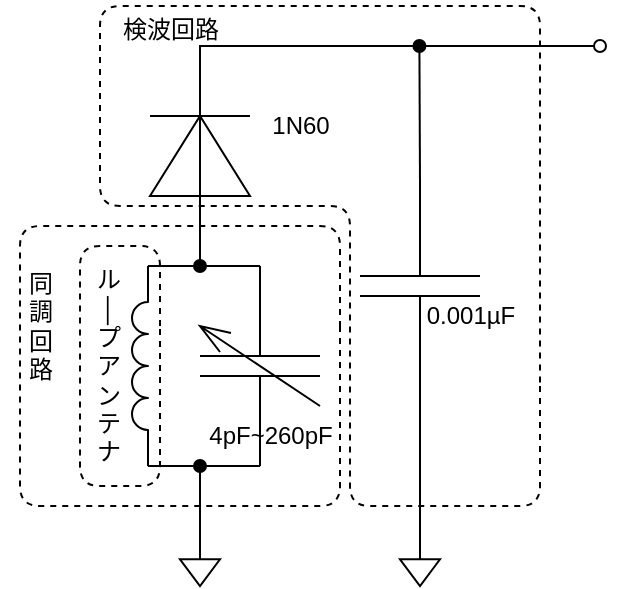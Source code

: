 <mxfile>
    <diagram id="CnmijeTSaMzdyb4Rgkv6" name="radio">
        <mxGraphModel grid="1" page="1" gridSize="10" guides="1" tooltips="1" connect="1" arrows="1" fold="1" pageScale="1" pageWidth="3300" pageHeight="4681" math="1" shadow="0">
            <root>
                <mxCell id="0"/>
                <mxCell id="1" parent="0"/>
                <mxCell id="8" value="" style="triangle;whiteSpace=wrap;html=1;rotation=-90;" parent="1" vertex="1">
                    <mxGeometry x="120" y="170" width="40" height="50" as="geometry"/>
                </mxCell>
                <mxCell id="5" style="edgeStyle=none;html=1;exitX=0;exitY=0.5;exitDx=0;exitDy=0;exitPerimeter=0;entryX=0;entryY=1;entryDx=0;entryDy=0;entryPerimeter=0;endArrow=none;endFill=0;" parent="1" source="2" target="3" edge="1">
                    <mxGeometry relative="1" as="geometry"/>
                </mxCell>
                <mxCell id="2" value="" style="pointerEvents=1;verticalLabelPosition=bottom;shadow=0;dashed=0;align=center;html=1;verticalAlign=top;shape=mxgraph.electrical.capacitors.variable_capacitor_1;rotation=-90;" parent="1" vertex="1">
                    <mxGeometry x="120" y="270" width="100" height="60" as="geometry"/>
                </mxCell>
                <mxCell id="4" style="edgeStyle=none;html=1;exitX=1;exitY=1;exitDx=0;exitDy=0;exitPerimeter=0;entryX=1;entryY=0.5;entryDx=0;entryDy=0;entryPerimeter=0;endArrow=none;endFill=0;" parent="1" source="3" target="2" edge="1">
                    <mxGeometry relative="1" as="geometry"/>
                </mxCell>
                <mxCell id="3" value="" style="pointerEvents=1;verticalLabelPosition=bottom;shadow=0;dashed=0;align=center;html=1;verticalAlign=top;shape=mxgraph.electrical.inductors.inductor_3;rotation=-90;" parent="1" vertex="1">
                    <mxGeometry x="60" y="296" width="100" height="8" as="geometry"/>
                </mxCell>
                <mxCell id="6" value="" style="endArrow=oval;html=1;rounded=0;endFill=0;startArrow=oval;startFill=1;" parent="1" edge="1">
                    <mxGeometry width="50" height="50" relative="1" as="geometry">
                        <mxPoint x="140" y="250" as="sourcePoint"/>
                        <mxPoint x="340" y="140" as="targetPoint"/>
                        <Array as="points">
                            <mxPoint x="140" y="140"/>
                        </Array>
                    </mxGeometry>
                </mxCell>
                <mxCell id="9" value="" style="endArrow=none;html=1;rounded=0;" parent="1" edge="1">
                    <mxGeometry width="50" height="50" relative="1" as="geometry">
                        <mxPoint x="115" y="175" as="sourcePoint"/>
                        <mxPoint x="165" y="175" as="targetPoint"/>
                    </mxGeometry>
                </mxCell>
                <mxCell id="12" style="edgeStyle=none;rounded=0;html=1;exitX=0;exitY=0.5;exitDx=0;exitDy=0;exitPerimeter=0;startArrow=none;startFill=0;endArrow=oval;endFill=1;" parent="1" source="11" edge="1">
                    <mxGeometry relative="1" as="geometry">
                        <mxPoint x="249.71" y="140.0" as="targetPoint"/>
                    </mxGeometry>
                </mxCell>
                <mxCell id="13" style="edgeStyle=none;rounded=0;html=1;exitX=1;exitY=0.5;exitDx=0;exitDy=0;exitPerimeter=0;startArrow=none;startFill=0;endArrow=none;endFill=0;" parent="1" source="11" edge="1">
                    <mxGeometry relative="1" as="geometry">
                        <mxPoint x="250" y="390" as="targetPoint"/>
                    </mxGeometry>
                </mxCell>
                <mxCell id="11" value="" style="pointerEvents=1;verticalLabelPosition=bottom;shadow=0;dashed=0;align=center;html=1;verticalAlign=top;shape=mxgraph.electrical.capacitors.capacitor_1;rotation=90;" parent="1" vertex="1">
                    <mxGeometry x="200" y="230" width="100" height="60" as="geometry"/>
                </mxCell>
                <mxCell id="14" value="0.001µF" style="text;html=1;align=center;verticalAlign=middle;resizable=0;points=[];autosize=1;strokeColor=none;fillColor=none;" parent="1" vertex="1">
                    <mxGeometry x="240" y="260" width="70" height="30" as="geometry"/>
                </mxCell>
                <mxCell id="15" value="4pF~260pF" style="text;html=1;align=center;verticalAlign=middle;resizable=0;points=[];autosize=1;strokeColor=none;fillColor=none;" parent="1" vertex="1">
                    <mxGeometry x="130" y="320" width="90" height="30" as="geometry"/>
                </mxCell>
                <mxCell id="16" value="ル&lt;br&gt;│&lt;br&gt;プ&lt;br&gt;ア&lt;br&gt;ン&lt;br&gt;テ&lt;br&gt;ナ" style="text;html=1;align=center;verticalAlign=middle;resizable=0;points=[];autosize=1;strokeColor=none;fillColor=none;" parent="1" vertex="1">
                    <mxGeometry x="74" y="245" width="40" height="110" as="geometry"/>
                </mxCell>
                <mxCell id="18" value="" style="endArrow=none;dashed=1;html=1;" parent="1" edge="1">
                    <mxGeometry width="50" height="50" relative="1" as="geometry">
                        <mxPoint x="120" y="280" as="sourcePoint"/>
                        <mxPoint x="120" y="280" as="targetPoint"/>
                        <Array as="points">
                            <mxPoint x="120" y="240"/>
                            <mxPoint x="80" y="240"/>
                            <mxPoint x="80" y="360"/>
                            <mxPoint x="120" y="360"/>
                        </Array>
                    </mxGeometry>
                </mxCell>
                <mxCell id="lErYLBGtXZfHLqOM2RVJ-19" style="edgeStyle=none;html=1;exitX=0.5;exitY=0;exitDx=0;exitDy=0;exitPerimeter=0;endArrow=oval;endFill=1;" parent="1" source="lErYLBGtXZfHLqOM2RVJ-18" edge="1">
                    <mxGeometry relative="1" as="geometry">
                        <mxPoint x="140" y="350" as="targetPoint"/>
                    </mxGeometry>
                </mxCell>
                <mxCell id="lErYLBGtXZfHLqOM2RVJ-18" value="" style="pointerEvents=1;verticalLabelPosition=bottom;shadow=0;dashed=0;align=center;html=1;verticalAlign=top;shape=mxgraph.electrical.signal_sources.signal_ground;" parent="1" vertex="1">
                    <mxGeometry x="130" y="390" width="20" height="20" as="geometry"/>
                </mxCell>
                <mxCell id="j_DRLShWcB3dJ5PUIOM7-18" value="" style="endArrow=none;dashed=1;html=1;" parent="1" edge="1">
                    <mxGeometry width="50" height="50" relative="1" as="geometry">
                        <mxPoint x="210" y="280" as="sourcePoint"/>
                        <mxPoint x="210" y="280" as="targetPoint"/>
                        <Array as="points">
                            <mxPoint x="210" y="370"/>
                            <mxPoint x="50" y="370"/>
                            <mxPoint x="50" y="230"/>
                            <mxPoint x="210" y="230"/>
                        </Array>
                    </mxGeometry>
                </mxCell>
                <mxCell id="j_DRLShWcB3dJ5PUIOM7-19" value="同&lt;br&gt;調&lt;br&gt;回&lt;br&gt;路" style="text;html=1;align=center;verticalAlign=middle;resizable=0;points=[];autosize=1;strokeColor=none;fillColor=none;" parent="1" vertex="1">
                    <mxGeometry x="40" y="245" width="40" height="70" as="geometry"/>
                </mxCell>
                <mxCell id="7sLXEA1gpRpgrEt_kKNX-18" value="" style="pointerEvents=1;verticalLabelPosition=bottom;shadow=0;dashed=0;align=center;html=1;verticalAlign=top;shape=mxgraph.electrical.signal_sources.signal_ground;" parent="1" vertex="1">
                    <mxGeometry x="240" y="390" width="20" height="20" as="geometry"/>
                </mxCell>
                <mxCell id="19" value="1N60" style="text;html=1;align=center;verticalAlign=middle;resizable=0;points=[];autosize=1;strokeColor=none;fillColor=none;" vertex="1" parent="1">
                    <mxGeometry x="165" y="165" width="50" height="30" as="geometry"/>
                </mxCell>
                <mxCell id="20" value="" style="endArrow=none;dashed=1;html=1;" edge="1" parent="1">
                    <mxGeometry width="50" height="50" relative="1" as="geometry">
                        <mxPoint x="310" y="310" as="sourcePoint"/>
                        <mxPoint x="310" y="310" as="targetPoint"/>
                        <Array as="points">
                            <mxPoint x="310" y="370"/>
                            <mxPoint x="215" y="370"/>
                            <mxPoint x="215" y="220"/>
                            <mxPoint x="90" y="220"/>
                            <mxPoint x="90" y="120"/>
                            <mxPoint x="310" y="120"/>
                            <mxPoint x="310" y="240"/>
                        </Array>
                    </mxGeometry>
                </mxCell>
                <mxCell id="21" value="検波回路" style="text;html=1;align=center;verticalAlign=middle;resizable=0;points=[];autosize=1;strokeColor=none;fillColor=none;" vertex="1" parent="1">
                    <mxGeometry x="90" y="117" width="70" height="30" as="geometry"/>
                </mxCell>
            </root>
        </mxGraphModel>
    </diagram>
    <diagram id="K5em8POVMiBVMdtGB53U" name="amp">
        <mxGraphModel grid="1" page="1" gridSize="10" guides="1" tooltips="1" connect="1" arrows="1" fold="1" pageScale="1" pageWidth="3300" pageHeight="4681" math="0" shadow="0">
            <root>
                <mxCell id="0"/>
                <mxCell id="1" parent="0"/>
                <mxCell id="hbI4aXOJfHoPeaqE2YRx-30" style="edgeStyle=none;rounded=0;html=1;exitX=1;exitY=0.5;exitDx=0;exitDy=0;exitPerimeter=0;startArrow=none;startFill=0;endArrow=oval;endFill=0;" parent="1" source="hbI4aXOJfHoPeaqE2YRx-3" edge="1">
                    <mxGeometry relative="1" as="geometry">
                        <mxPoint x="380" y="310.286" as="targetPoint"/>
                    </mxGeometry>
                </mxCell>
                <mxCell id="hbI4aXOJfHoPeaqE2YRx-3" value="" style="pointerEvents=1;verticalLabelPosition=bottom;shadow=0;dashed=0;align=center;html=1;verticalAlign=top;shape=mxgraph.electrical.capacitors.capacitor_5;rotation=-180;" parent="1" vertex="1">
                    <mxGeometry x="390" y="280" width="100" height="60" as="geometry"/>
                </mxCell>
                <mxCell id="hbI4aXOJfHoPeaqE2YRx-18" style="edgeStyle=none;rounded=0;html=1;exitX=0;exitY=0.5;exitDx=0;exitDy=0;exitPerimeter=0;entryX=0;entryY=0.5;entryDx=0;entryDy=0;entryPerimeter=0;startArrow=none;startFill=0;endArrow=oval;endFill=1;" parent="1" source="hbI4aXOJfHoPeaqE2YRx-4" target="hbI4aXOJfHoPeaqE2YRx-3" edge="1">
                    <mxGeometry relative="1" as="geometry"/>
                </mxCell>
                <mxCell id="hbI4aXOJfHoPeaqE2YRx-4" value="" style="pointerEvents=1;verticalLabelPosition=bottom;shadow=0;dashed=0;align=center;html=1;verticalAlign=top;shape=mxgraph.electrical.resistors.resistor_1;rotation=90;" parent="1" vertex="1">
                    <mxGeometry x="440" y="420" width="100" height="20" as="geometry"/>
                </mxCell>
                <mxCell id="QgCCS1s4eSJBLl0ZYXZJ-3" style="edgeStyle=none;html=1;exitX=0.5;exitY=1;exitDx=0;exitDy=0;entryX=0;entryY=0.5;entryDx=0;entryDy=0;entryPerimeter=0;endArrow=none;endFill=0;rounded=0;" edge="1" parent="1" source="hbI4aXOJfHoPeaqE2YRx-6" target="QgCCS1s4eSJBLl0ZYXZJ-2">
                    <mxGeometry relative="1" as="geometry">
                        <Array as="points">
                            <mxPoint x="565" y="375"/>
                        </Array>
                    </mxGeometry>
                </mxCell>
                <mxCell id="QgCCS1s4eSJBLl0ZYXZJ-4" style="edgeStyle=none;rounded=0;html=1;exitX=0.5;exitY=0;exitDx=0;exitDy=0;entryX=1;entryY=0.5;entryDx=0;entryDy=0;entryPerimeter=0;endArrow=none;endFill=0;" edge="1" parent="1" source="hbI4aXOJfHoPeaqE2YRx-6" target="QgCCS1s4eSJBLl0ZYXZJ-1">
                    <mxGeometry relative="1" as="geometry">
                        <Array as="points">
                            <mxPoint x="565" y="270"/>
                            <mxPoint x="240" y="270"/>
                            <mxPoint x="160" y="270"/>
                        </Array>
                    </mxGeometry>
                </mxCell>
                <mxCell id="hbI4aXOJfHoPeaqE2YRx-6" value="" style="triangle;whiteSpace=wrap;html=1;" parent="1" vertex="1">
                    <mxGeometry x="540" y="300" width="50" height="60" as="geometry"/>
                </mxCell>
                <mxCell id="hbI4aXOJfHoPeaqE2YRx-7" value="" style="endArrow=none;html=1;" parent="1" edge="1">
                    <mxGeometry width="50" height="50" relative="1" as="geometry">
                        <mxPoint x="490" y="310" as="sourcePoint"/>
                        <mxPoint x="540" y="310" as="targetPoint"/>
                    </mxGeometry>
                </mxCell>
                <mxCell id="hbI4aXOJfHoPeaqE2YRx-8" value="" style="endArrow=none;html=1;rounded=0;exitX=1;exitY=0.5;exitDx=0;exitDy=0;exitPerimeter=0;endFill=0;startArrow=oval;startFill=1;" parent="1" source="hbI4aXOJfHoPeaqE2YRx-13" edge="1">
                    <mxGeometry width="50" height="50" relative="1" as="geometry">
                        <mxPoint x="540" y="390" as="sourcePoint"/>
                        <mxPoint x="540" y="350" as="targetPoint"/>
                        <Array as="points">
                            <mxPoint x="520" y="430"/>
                            <mxPoint x="520" y="350"/>
                        </Array>
                    </mxGeometry>
                </mxCell>
                <mxCell id="hbI4aXOJfHoPeaqE2YRx-11" value="" style="group" parent="1" vertex="1" connectable="0">
                    <mxGeometry x="542" y="307" width="10" height="10" as="geometry"/>
                </mxCell>
                <mxCell id="hbI4aXOJfHoPeaqE2YRx-9" value="" style="endArrow=none;html=1;rounded=0;" parent="hbI4aXOJfHoPeaqE2YRx-11" edge="1">
                    <mxGeometry width="50" height="50" relative="1" as="geometry">
                        <mxPoint y="5" as="sourcePoint"/>
                        <mxPoint x="10" y="5" as="targetPoint"/>
                    </mxGeometry>
                </mxCell>
                <mxCell id="hbI4aXOJfHoPeaqE2YRx-10" value="" style="endArrow=none;html=1;rounded=0;" parent="hbI4aXOJfHoPeaqE2YRx-11" edge="1">
                    <mxGeometry width="50" height="50" relative="1" as="geometry">
                        <mxPoint x="5" as="sourcePoint"/>
                        <mxPoint x="5" y="10" as="targetPoint"/>
                    </mxGeometry>
                </mxCell>
                <mxCell id="hbI4aXOJfHoPeaqE2YRx-12" value="" style="endArrow=none;html=1;rounded=0;" parent="1" edge="1">
                    <mxGeometry width="50" height="50" relative="1" as="geometry">
                        <mxPoint x="542" y="348" as="sourcePoint"/>
                        <mxPoint x="552" y="348" as="targetPoint"/>
                    </mxGeometry>
                </mxCell>
                <mxCell id="hbI4aXOJfHoPeaqE2YRx-15" style="edgeStyle=none;rounded=0;html=1;endArrow=none;endFill=0;entryX=1;entryY=0.5;entryDx=0;entryDy=0;exitX=0;exitY=0.5;exitDx=0;exitDy=0;exitPerimeter=0;startArrow=oval;startFill=1;" parent="1" source="hbI4aXOJfHoPeaqE2YRx-13" target="hbI4aXOJfHoPeaqE2YRx-6" edge="1">
                    <mxGeometry relative="1" as="geometry">
                        <mxPoint x="600" y="325" as="targetPoint"/>
                        <mxPoint x="630" y="330" as="sourcePoint"/>
                    </mxGeometry>
                </mxCell>
                <mxCell id="hbI4aXOJfHoPeaqE2YRx-13" value="" style="pointerEvents=1;verticalLabelPosition=bottom;shadow=0;dashed=0;align=center;html=1;verticalAlign=top;shape=mxgraph.electrical.resistors.resistor_1;rotation=90;" parent="1" vertex="1">
                    <mxGeometry x="570" y="370" width="100" height="20" as="geometry"/>
                </mxCell>
                <mxCell id="hbI4aXOJfHoPeaqE2YRx-16" value="" style="pointerEvents=1;verticalLabelPosition=bottom;shadow=0;dashed=0;align=center;html=1;verticalAlign=top;shape=mxgraph.electrical.resistors.resistor_1;rotation=90;" parent="1" vertex="1">
                    <mxGeometry x="570" y="470" width="100" height="20" as="geometry"/>
                </mxCell>
                <mxCell id="hbI4aXOJfHoPeaqE2YRx-20" style="edgeStyle=none;rounded=0;html=1;exitX=0.5;exitY=0;exitDx=0;exitDy=0;exitPerimeter=0;entryX=1;entryY=0.5;entryDx=0;entryDy=0;entryPerimeter=0;startArrow=none;startFill=0;endArrow=none;endFill=0;" parent="1" source="hbI4aXOJfHoPeaqE2YRx-19" target="hbI4aXOJfHoPeaqE2YRx-4" edge="1">
                    <mxGeometry relative="1" as="geometry"/>
                </mxCell>
                <mxCell id="hbI4aXOJfHoPeaqE2YRx-19" value="" style="pointerEvents=1;verticalLabelPosition=bottom;shadow=0;dashed=0;align=center;html=1;verticalAlign=top;shape=mxgraph.electrical.signal_sources.signal_ground;" parent="1" vertex="1">
                    <mxGeometry x="480" y="530" width="20" height="20" as="geometry"/>
                </mxCell>
                <mxCell id="hbI4aXOJfHoPeaqE2YRx-21" value="" style="pointerEvents=1;verticalLabelPosition=bottom;shadow=0;dashed=0;align=center;html=1;verticalAlign=top;shape=mxgraph.electrical.signal_sources.signal_ground;" parent="1" vertex="1">
                    <mxGeometry x="610" y="530" width="20" height="20" as="geometry"/>
                </mxCell>
                <mxCell id="hbI4aXOJfHoPeaqE2YRx-22" value="" style="pointerEvents=1;verticalLabelPosition=bottom;shadow=0;dashed=0;align=center;html=1;verticalAlign=top;shape=mxgraph.electrical.resistors.resistor_1;" parent="1" vertex="1">
                    <mxGeometry x="620" y="320" width="100" height="20" as="geometry"/>
                </mxCell>
                <mxCell id="hbI4aXOJfHoPeaqE2YRx-31" style="edgeStyle=none;rounded=0;html=1;exitX=1;exitY=0.5;exitDx=0;exitDy=0;exitPerimeter=0;startArrow=none;startFill=0;endArrow=oval;endFill=0;" parent="1" source="hbI4aXOJfHoPeaqE2YRx-23" edge="1">
                    <mxGeometry relative="1" as="geometry">
                        <mxPoint x="810" y="330" as="targetPoint"/>
                    </mxGeometry>
                </mxCell>
                <mxCell id="hbI4aXOJfHoPeaqE2YRx-23" value="" style="pointerEvents=1;verticalLabelPosition=bottom;shadow=0;dashed=0;align=center;html=1;verticalAlign=top;shape=mxgraph.electrical.capacitors.capacitor_5;" parent="1" vertex="1">
                    <mxGeometry x="704" y="300" width="100" height="60" as="geometry"/>
                </mxCell>
                <mxCell id="hbI4aXOJfHoPeaqE2YRx-24" value="10µF" style="text;html=1;align=center;verticalAlign=middle;resizable=0;points=[];autosize=1;strokeColor=none;fillColor=none;" parent="1" vertex="1">
                    <mxGeometry x="415" y="330" width="50" height="30" as="geometry"/>
                </mxCell>
                <mxCell id="hbI4aXOJfHoPeaqE2YRx-25" value="10kΩ" style="text;html=1;align=center;verticalAlign=middle;resizable=0;points=[];autosize=1;strokeColor=none;fillColor=none;" parent="1" vertex="1">
                    <mxGeometry x="440" y="415" width="50" height="30" as="geometry"/>
                </mxCell>
                <mxCell id="hbI4aXOJfHoPeaqE2YRx-26" value="10kΩ" style="text;html=1;align=center;verticalAlign=middle;resizable=0;points=[];autosize=1;strokeColor=none;fillColor=none;" parent="1" vertex="1">
                    <mxGeometry x="570" y="465" width="50" height="30" as="geometry"/>
                </mxCell>
                <mxCell id="hbI4aXOJfHoPeaqE2YRx-27" value="47kΩ" style="text;html=1;align=center;verticalAlign=middle;resizable=0;points=[];autosize=1;strokeColor=none;fillColor=none;" parent="1" vertex="1">
                    <mxGeometry x="570" y="365" width="50" height="30" as="geometry"/>
                </mxCell>
                <mxCell id="hbI4aXOJfHoPeaqE2YRx-28" value="47Ω" style="text;html=1;align=center;verticalAlign=middle;resizable=0;points=[];autosize=1;strokeColor=none;fillColor=none;" parent="1" vertex="1">
                    <mxGeometry x="645" y="335" width="50" height="30" as="geometry"/>
                </mxCell>
                <mxCell id="hbI4aXOJfHoPeaqE2YRx-29" value="470µF" style="text;html=1;align=center;verticalAlign=middle;resizable=0;points=[];autosize=1;strokeColor=none;fillColor=none;" parent="1" vertex="1">
                    <mxGeometry x="724" y="350" width="60" height="30" as="geometry"/>
                </mxCell>
                <mxCell id="hbI4aXOJfHoPeaqE2YRx-32" value="IN" style="text;html=1;align=center;verticalAlign=middle;resizable=0;points=[];autosize=1;strokeColor=none;fillColor=none;" parent="1" vertex="1">
                    <mxGeometry x="360" y="307" width="40" height="30" as="geometry"/>
                </mxCell>
                <mxCell id="hbI4aXOJfHoPeaqE2YRx-33" value="OUT" style="text;html=1;align=center;verticalAlign=middle;resizable=0;points=[];autosize=1;strokeColor=none;fillColor=none;" parent="1" vertex="1">
                    <mxGeometry x="784" y="330" width="50" height="30" as="geometry"/>
                </mxCell>
                <mxCell id="hbI4aXOJfHoPeaqE2YRx-34" value="GND" style="text;html=1;align=center;verticalAlign=middle;resizable=0;points=[];autosize=1;strokeColor=none;fillColor=none;" parent="1" vertex="1">
                    <mxGeometry x="465" y="545" width="50" height="30" as="geometry"/>
                </mxCell>
                <mxCell id="hbI4aXOJfHoPeaqE2YRx-35" value="GND" style="text;html=1;align=center;verticalAlign=middle;resizable=0;points=[];autosize=1;strokeColor=none;fillColor=none;" parent="1" vertex="1">
                    <mxGeometry x="595" y="545" width="50" height="30" as="geometry"/>
                </mxCell>
                <mxCell id="hbI4aXOJfHoPeaqE2YRx-36" value="NJM4580DD" style="text;html=1;align=center;verticalAlign=middle;resizable=0;points=[];autosize=1;strokeColor=none;fillColor=none;" parent="1" vertex="1">
                    <mxGeometry x="515" y="277" width="90" height="30" as="geometry"/>
                </mxCell>
                <mxCell id="NzM4M6WFbnxms67QPCFo-5" style="edgeStyle=none;rounded=0;html=1;exitX=0;exitY=0.5;exitDx=0;exitDy=0;exitPerimeter=0;entryX=0.5;entryY=0;entryDx=0;entryDy=0;entryPerimeter=0;endArrow=none;endFill=0;" edge="1" parent="1" source="QgCCS1s4eSJBLl0ZYXZJ-1" target="NzM4M6WFbnxms67QPCFo-3">
                    <mxGeometry relative="1" as="geometry"/>
                </mxCell>
                <mxCell id="QgCCS1s4eSJBLl0ZYXZJ-1" value="" style="verticalLabelPosition=bottom;shadow=0;dashed=0;align=center;fillColor=strokeColor;html=1;verticalAlign=top;strokeWidth=1;shape=mxgraph.electrical.miscellaneous.monocell_battery;rotation=-90;" vertex="1" parent="1">
                    <mxGeometry x="110" y="390" width="100" height="60" as="geometry"/>
                </mxCell>
                <mxCell id="NzM4M6WFbnxms67QPCFo-6" style="edgeStyle=none;rounded=0;html=1;exitX=1;exitY=0.5;exitDx=0;exitDy=0;exitPerimeter=0;entryX=0.5;entryY=0;entryDx=0;entryDy=0;entryPerimeter=0;endArrow=none;endFill=0;" edge="1" parent="1" source="QgCCS1s4eSJBLl0ZYXZJ-2" target="NzM4M6WFbnxms67QPCFo-1">
                    <mxGeometry relative="1" as="geometry"/>
                </mxCell>
                <mxCell id="QgCCS1s4eSJBLl0ZYXZJ-2" value="" style="verticalLabelPosition=bottom;shadow=0;dashed=0;align=center;fillColor=strokeColor;html=1;verticalAlign=top;strokeWidth=1;shape=mxgraph.electrical.miscellaneous.monocell_battery;rotation=90;" vertex="1" parent="1">
                    <mxGeometry x="260" y="395" width="100" height="60" as="geometry"/>
                </mxCell>
                <mxCell id="NzM4M6WFbnxms67QPCFo-1" value="" style="pointerEvents=1;verticalLabelPosition=bottom;shadow=0;dashed=0;align=center;html=1;verticalAlign=top;shape=mxgraph.electrical.signal_sources.signal_ground;" vertex="1" parent="1">
                    <mxGeometry x="300" y="530" width="20" height="20" as="geometry"/>
                </mxCell>
                <mxCell id="NzM4M6WFbnxms67QPCFo-2" value="GND" style="text;html=1;align=center;verticalAlign=middle;resizable=0;points=[];autosize=1;strokeColor=none;fillColor=none;" vertex="1" parent="1">
                    <mxGeometry x="285" y="545" width="50" height="30" as="geometry"/>
                </mxCell>
                <mxCell id="NzM4M6WFbnxms67QPCFo-3" value="" style="pointerEvents=1;verticalLabelPosition=bottom;shadow=0;dashed=0;align=center;html=1;verticalAlign=top;shape=mxgraph.electrical.signal_sources.signal_ground;" vertex="1" parent="1">
                    <mxGeometry x="150" y="530" width="20" height="20" as="geometry"/>
                </mxCell>
                <mxCell id="NzM4M6WFbnxms67QPCFo-4" value="GND" style="text;html=1;align=center;verticalAlign=middle;resizable=0;points=[];autosize=1;strokeColor=none;fillColor=none;" vertex="1" parent="1">
                    <mxGeometry x="135" y="545" width="50" height="30" as="geometry"/>
                </mxCell>
                <mxCell id="NzM4M6WFbnxms67QPCFo-7" value="9V" style="text;html=1;align=center;verticalAlign=middle;resizable=0;points=[];autosize=1;strokeColor=none;fillColor=none;" vertex="1" parent="1">
                    <mxGeometry x="330" y="405" width="40" height="30" as="geometry"/>
                </mxCell>
                <mxCell id="NzM4M6WFbnxms67QPCFo-8" value="9V" style="text;html=1;align=center;verticalAlign=middle;resizable=0;points=[];autosize=1;strokeColor=none;fillColor=none;" vertex="1" parent="1">
                    <mxGeometry x="100" y="405" width="40" height="30" as="geometry"/>
                </mxCell>
                <mxCell id="NzM4M6WFbnxms67QPCFo-12" style="edgeStyle=none;rounded=0;html=1;endArrow=none;endFill=0;startArrow=oval;startFill=1;" edge="1" parent="1">
                    <mxGeometry relative="1" as="geometry">
                        <mxPoint x="400.003" y="385.099" as="targetPoint"/>
                        <mxPoint x="400.03" y="374.91" as="sourcePoint"/>
                    </mxGeometry>
                </mxCell>
                <mxCell id="NzM4M6WFbnxms67QPCFo-10" value="" style="pointerEvents=1;verticalLabelPosition=bottom;shadow=0;dashed=0;align=center;html=1;verticalAlign=top;shape=mxgraph.electrical.capacitors.capacitor_1;rotation=90;" vertex="1" parent="1">
                    <mxGeometry x="350" y="405" width="100" height="60" as="geometry"/>
                </mxCell>
                <mxCell id="NzM4M6WFbnxms67QPCFo-13" style="edgeStyle=none;rounded=0;html=1;endArrow=none;endFill=0;startArrow=oval;startFill=1;" edge="1" parent="1">
                    <mxGeometry relative="1" as="geometry">
                        <mxPoint x="230.003" y="385.149" as="targetPoint"/>
                        <mxPoint x="230" y="270" as="sourcePoint"/>
                    </mxGeometry>
                </mxCell>
                <mxCell id="NzM4M6WFbnxms67QPCFo-17" style="edgeStyle=none;rounded=0;html=1;exitX=1;exitY=0.5;exitDx=0;exitDy=0;exitPerimeter=0;entryX=0.5;entryY=0;entryDx=0;entryDy=0;entryPerimeter=0;startArrow=none;startFill=0;endArrow=none;endFill=0;" edge="1" parent="1" source="NzM4M6WFbnxms67QPCFo-14" target="NzM4M6WFbnxms67QPCFo-15">
                    <mxGeometry relative="1" as="geometry"/>
                </mxCell>
                <mxCell id="NzM4M6WFbnxms67QPCFo-14" value="" style="pointerEvents=1;verticalLabelPosition=bottom;shadow=0;dashed=0;align=center;html=1;verticalAlign=top;shape=mxgraph.electrical.capacitors.capacitor_1;rotation=90;" vertex="1" parent="1">
                    <mxGeometry x="180" y="405.05" width="100" height="60" as="geometry"/>
                </mxCell>
                <mxCell id="NzM4M6WFbnxms67QPCFo-15" value="" style="pointerEvents=1;verticalLabelPosition=bottom;shadow=0;dashed=0;align=center;html=1;verticalAlign=top;shape=mxgraph.electrical.signal_sources.signal_ground;" vertex="1" parent="1">
                    <mxGeometry x="220" y="530" width="20" height="20" as="geometry"/>
                </mxCell>
                <mxCell id="NzM4M6WFbnxms67QPCFo-16" value="GND" style="text;html=1;align=center;verticalAlign=middle;resizable=0;points=[];autosize=1;strokeColor=none;fillColor=none;" vertex="1" parent="1">
                    <mxGeometry x="205" y="545" width="50" height="30" as="geometry"/>
                </mxCell>
                <mxCell id="NzM4M6WFbnxms67QPCFo-19" style="edgeStyle=none;rounded=0;html=1;exitX=1;exitY=0.5;exitDx=0;exitDy=0;exitPerimeter=0;entryX=0.5;entryY=0;entryDx=0;entryDy=0;entryPerimeter=0;startArrow=none;startFill=0;endArrow=none;endFill=0;" edge="1" parent="1" target="NzM4M6WFbnxms67QPCFo-20">
                    <mxGeometry relative="1" as="geometry">
                        <mxPoint x="400" y="485.05" as="sourcePoint"/>
                    </mxGeometry>
                </mxCell>
                <mxCell id="NzM4M6WFbnxms67QPCFo-20" value="" style="pointerEvents=1;verticalLabelPosition=bottom;shadow=0;dashed=0;align=center;html=1;verticalAlign=top;shape=mxgraph.electrical.signal_sources.signal_ground;" vertex="1" parent="1">
                    <mxGeometry x="390" y="530" width="20" height="20" as="geometry"/>
                </mxCell>
                <mxCell id="NzM4M6WFbnxms67QPCFo-21" value="GND" style="text;html=1;align=center;verticalAlign=middle;resizable=0;points=[];autosize=1;strokeColor=none;fillColor=none;" vertex="1" parent="1">
                    <mxGeometry x="375" y="545" width="50" height="30" as="geometry"/>
                </mxCell>
                <mxCell id="NzM4M6WFbnxms67QPCFo-22" value="0.1µF" style="text;html=1;align=center;verticalAlign=middle;resizable=0;points=[];autosize=1;strokeColor=none;fillColor=none;" vertex="1" parent="1">
                    <mxGeometry x="230" y="405" width="50" height="30" as="geometry"/>
                </mxCell>
                <mxCell id="NzM4M6WFbnxms67QPCFo-23" value="0.1µF" style="text;html=1;align=center;verticalAlign=middle;resizable=0;points=[];autosize=1;strokeColor=none;fillColor=none;" vertex="1" parent="1">
                    <mxGeometry x="400" y="405" width="50" height="30" as="geometry"/>
                </mxCell>
            </root>
        </mxGraphModel>
    </diagram>
    <diagram id="AsIVb8141IbjXcjWYiGL" name="all">
        <mxGraphModel dx="1533" dy="778" grid="1" gridSize="10" guides="1" tooltips="1" connect="1" arrows="1" fold="1" page="1" pageScale="1" pageWidth="3300" pageHeight="4681" math="0" shadow="0">
            <root>
                <mxCell id="0"/>
                <mxCell id="1" parent="0"/>
                <mxCell id="5hhsSt-RIG4DiyGEcQH--1" value="" style="triangle;whiteSpace=wrap;html=1;rotation=-90;" vertex="1" parent="1">
                    <mxGeometry x="890" y="280" width="40" height="50" as="geometry"/>
                </mxCell>
                <mxCell id="5hhsSt-RIG4DiyGEcQH--2" style="edgeStyle=none;html=1;exitX=0;exitY=0.5;exitDx=0;exitDy=0;exitPerimeter=0;entryX=0;entryY=1;entryDx=0;entryDy=0;entryPerimeter=0;endArrow=none;endFill=0;" edge="1" parent="1" source="5hhsSt-RIG4DiyGEcQH--3" target="5hhsSt-RIG4DiyGEcQH--5">
                    <mxGeometry relative="1" as="geometry"/>
                </mxCell>
                <mxCell id="5hhsSt-RIG4DiyGEcQH--3" value="" style="pointerEvents=1;verticalLabelPosition=bottom;shadow=0;dashed=0;align=center;html=1;verticalAlign=top;shape=mxgraph.electrical.capacitors.variable_capacitor_1;rotation=-90;" vertex="1" parent="1">
                    <mxGeometry x="890" y="380" width="100" height="60" as="geometry"/>
                </mxCell>
                <mxCell id="5hhsSt-RIG4DiyGEcQH--4" style="edgeStyle=none;html=1;exitX=1;exitY=1;exitDx=0;exitDy=0;exitPerimeter=0;entryX=1;entryY=0.5;entryDx=0;entryDy=0;entryPerimeter=0;endArrow=none;endFill=0;" edge="1" parent="1" source="5hhsSt-RIG4DiyGEcQH--5" target="5hhsSt-RIG4DiyGEcQH--3">
                    <mxGeometry relative="1" as="geometry"/>
                </mxCell>
                <mxCell id="5hhsSt-RIG4DiyGEcQH--5" value="" style="pointerEvents=1;verticalLabelPosition=bottom;shadow=0;dashed=0;align=center;html=1;verticalAlign=top;shape=mxgraph.electrical.inductors.inductor_3;rotation=-90;" vertex="1" parent="1">
                    <mxGeometry x="830" y="406" width="100" height="8" as="geometry"/>
                </mxCell>
                <mxCell id="5hhsSt-RIG4DiyGEcQH--6" value="" style="endArrow=none;html=1;rounded=0;endFill=0;startArrow=oval;startFill=1;" edge="1" parent="1">
                    <mxGeometry width="50" height="50" relative="1" as="geometry">
                        <mxPoint x="910" y="360" as="sourcePoint"/>
                        <mxPoint x="1110" y="250" as="targetPoint"/>
                        <Array as="points">
                            <mxPoint x="910" y="250"/>
                        </Array>
                    </mxGeometry>
                </mxCell>
                <mxCell id="5hhsSt-RIG4DiyGEcQH--7" value="" style="endArrow=none;html=1;rounded=0;" edge="1" parent="1">
                    <mxGeometry width="50" height="50" relative="1" as="geometry">
                        <mxPoint x="885" y="285" as="sourcePoint"/>
                        <mxPoint x="935" y="285" as="targetPoint"/>
                    </mxGeometry>
                </mxCell>
                <mxCell id="5hhsSt-RIG4DiyGEcQH--9" style="edgeStyle=none;rounded=0;html=1;exitX=0;exitY=0.5;exitDx=0;exitDy=0;exitPerimeter=0;startArrow=none;startFill=0;endArrow=oval;endFill=1;" edge="1" parent="1" source="5hhsSt-RIG4DiyGEcQH--11">
                    <mxGeometry relative="1" as="geometry">
                        <mxPoint x="1019.71" y="250.0" as="targetPoint"/>
                    </mxGeometry>
                </mxCell>
                <mxCell id="5hhsSt-RIG4DiyGEcQH--10" style="edgeStyle=none;rounded=0;html=1;exitX=1;exitY=0.5;exitDx=0;exitDy=0;exitPerimeter=0;startArrow=none;startFill=0;endArrow=none;endFill=0;entryX=0.5;entryY=0;entryDx=0;entryDy=0;entryPerimeter=0;" edge="1" parent="1" source="5hhsSt-RIG4DiyGEcQH--11" target="qFoDfvQYQG1vUdE7q8kM-30">
                    <mxGeometry relative="1" as="geometry">
                        <mxPoint x="1020" y="490" as="targetPoint"/>
                    </mxGeometry>
                </mxCell>
                <mxCell id="5hhsSt-RIG4DiyGEcQH--11" value="" style="pointerEvents=1;verticalLabelPosition=bottom;shadow=0;dashed=0;align=center;html=1;verticalAlign=top;shape=mxgraph.electrical.capacitors.capacitor_1;rotation=90;" vertex="1" parent="1">
                    <mxGeometry x="970" y="340" width="100" height="60" as="geometry"/>
                </mxCell>
                <mxCell id="5hhsSt-RIG4DiyGEcQH--12" value="0.001µF" style="text;html=1;align=center;verticalAlign=middle;resizable=0;points=[];autosize=1;strokeColor=none;fillColor=none;" vertex="1" parent="1">
                    <mxGeometry x="1010" y="370" width="70" height="30" as="geometry"/>
                </mxCell>
                <mxCell id="5hhsSt-RIG4DiyGEcQH--13" value="4pF~260pF" style="text;html=1;align=center;verticalAlign=middle;resizable=0;points=[];autosize=1;strokeColor=none;fillColor=none;" vertex="1" parent="1">
                    <mxGeometry x="900" y="420" width="90" height="30" as="geometry"/>
                </mxCell>
                <mxCell id="5hhsSt-RIG4DiyGEcQH--16" style="edgeStyle=none;html=1;exitX=0.5;exitY=0;exitDx=0;exitDy=0;exitPerimeter=0;endArrow=oval;endFill=1;" edge="1" parent="1" source="5hhsSt-RIG4DiyGEcQH--17">
                    <mxGeometry relative="1" as="geometry">
                        <mxPoint x="910" y="460" as="targetPoint"/>
                    </mxGeometry>
                </mxCell>
                <mxCell id="5hhsSt-RIG4DiyGEcQH--17" value="" style="pointerEvents=1;verticalLabelPosition=bottom;shadow=0;dashed=0;align=center;html=1;verticalAlign=top;shape=mxgraph.electrical.signal_sources.signal_ground;" vertex="1" parent="1">
                    <mxGeometry x="900" y="493" width="20" height="20" as="geometry"/>
                </mxCell>
                <mxCell id="qFoDfvQYQG1vUdE7q8kM-1" style="edgeStyle=none;rounded=0;html=1;exitX=1;exitY=0.5;exitDx=0;exitDy=0;exitPerimeter=0;startArrow=none;startFill=0;endArrow=none;endFill=0;" edge="1" parent="1" source="qFoDfvQYQG1vUdE7q8kM-2">
                    <mxGeometry relative="1" as="geometry">
                        <mxPoint x="1110" y="250" as="targetPoint"/>
                    </mxGeometry>
                </mxCell>
                <mxCell id="qFoDfvQYQG1vUdE7q8kM-2" value="" style="pointerEvents=1;verticalLabelPosition=bottom;shadow=0;dashed=0;align=center;html=1;verticalAlign=top;shape=mxgraph.electrical.capacitors.capacitor_5;rotation=-180;" vertex="1" parent="1">
                    <mxGeometry x="1120" y="220" width="100" height="60" as="geometry"/>
                </mxCell>
                <mxCell id="qFoDfvQYQG1vUdE7q8kM-3" style="edgeStyle=none;rounded=0;html=1;exitX=0;exitY=0.5;exitDx=0;exitDy=0;exitPerimeter=0;entryX=0;entryY=0.5;entryDx=0;entryDy=0;entryPerimeter=0;startArrow=none;startFill=0;endArrow=oval;endFill=1;" edge="1" parent="1" source="qFoDfvQYQG1vUdE7q8kM-4" target="qFoDfvQYQG1vUdE7q8kM-2">
                    <mxGeometry relative="1" as="geometry"/>
                </mxCell>
                <mxCell id="qFoDfvQYQG1vUdE7q8kM-4" value="" style="pointerEvents=1;verticalLabelPosition=bottom;shadow=0;dashed=0;align=center;html=1;verticalAlign=top;shape=mxgraph.electrical.resistors.resistor_1;rotation=90;" vertex="1" parent="1">
                    <mxGeometry x="1170" y="360" width="100" height="20" as="geometry"/>
                </mxCell>
                <mxCell id="qFoDfvQYQG1vUdE7q8kM-5" value="" style="triangle;whiteSpace=wrap;html=1;" vertex="1" parent="1">
                    <mxGeometry x="1270" y="240" width="50" height="60" as="geometry"/>
                </mxCell>
                <mxCell id="qFoDfvQYQG1vUdE7q8kM-6" value="" style="endArrow=none;html=1;" edge="1" parent="1">
                    <mxGeometry width="50" height="50" relative="1" as="geometry">
                        <mxPoint x="1220" y="250" as="sourcePoint"/>
                        <mxPoint x="1270" y="250" as="targetPoint"/>
                    </mxGeometry>
                </mxCell>
                <mxCell id="qFoDfvQYQG1vUdE7q8kM-7" value="" style="endArrow=none;html=1;rounded=0;exitX=1;exitY=0.5;exitDx=0;exitDy=0;exitPerimeter=0;endFill=0;startArrow=oval;startFill=1;" edge="1" parent="1" source="qFoDfvQYQG1vUdE7q8kM-13">
                    <mxGeometry width="50" height="50" relative="1" as="geometry">
                        <mxPoint x="1270" y="330" as="sourcePoint"/>
                        <mxPoint x="1270" y="290" as="targetPoint"/>
                        <Array as="points">
                            <mxPoint x="1250" y="370"/>
                            <mxPoint x="1250" y="290"/>
                        </Array>
                    </mxGeometry>
                </mxCell>
                <mxCell id="qFoDfvQYQG1vUdE7q8kM-8" value="" style="group" vertex="1" connectable="0" parent="1">
                    <mxGeometry x="1272" y="247" width="10" height="10" as="geometry"/>
                </mxCell>
                <mxCell id="qFoDfvQYQG1vUdE7q8kM-9" value="" style="endArrow=none;html=1;rounded=0;" edge="1" parent="qFoDfvQYQG1vUdE7q8kM-8">
                    <mxGeometry width="50" height="50" relative="1" as="geometry">
                        <mxPoint y="5" as="sourcePoint"/>
                        <mxPoint x="10" y="5" as="targetPoint"/>
                    </mxGeometry>
                </mxCell>
                <mxCell id="qFoDfvQYQG1vUdE7q8kM-10" value="" style="endArrow=none;html=1;rounded=0;" edge="1" parent="qFoDfvQYQG1vUdE7q8kM-8">
                    <mxGeometry width="50" height="50" relative="1" as="geometry">
                        <mxPoint x="5" as="sourcePoint"/>
                        <mxPoint x="5" y="10" as="targetPoint"/>
                    </mxGeometry>
                </mxCell>
                <mxCell id="qFoDfvQYQG1vUdE7q8kM-11" value="" style="endArrow=none;html=1;rounded=0;" edge="1" parent="1">
                    <mxGeometry width="50" height="50" relative="1" as="geometry">
                        <mxPoint x="1272" y="288" as="sourcePoint"/>
                        <mxPoint x="1282" y="288" as="targetPoint"/>
                    </mxGeometry>
                </mxCell>
                <mxCell id="qFoDfvQYQG1vUdE7q8kM-12" style="edgeStyle=none;rounded=0;html=1;endArrow=none;endFill=0;entryX=1;entryY=0.5;entryDx=0;entryDy=0;exitX=0;exitY=0.5;exitDx=0;exitDy=0;exitPerimeter=0;startArrow=oval;startFill=1;" edge="1" parent="1" source="qFoDfvQYQG1vUdE7q8kM-13" target="qFoDfvQYQG1vUdE7q8kM-5">
                    <mxGeometry relative="1" as="geometry">
                        <mxPoint x="1330" y="265" as="targetPoint"/>
                        <mxPoint x="1360" y="270" as="sourcePoint"/>
                    </mxGeometry>
                </mxCell>
                <mxCell id="qFoDfvQYQG1vUdE7q8kM-13" value="" style="pointerEvents=1;verticalLabelPosition=bottom;shadow=0;dashed=0;align=center;html=1;verticalAlign=top;shape=mxgraph.electrical.resistors.resistor_1;rotation=90;" vertex="1" parent="1">
                    <mxGeometry x="1300" y="310" width="100" height="20" as="geometry"/>
                </mxCell>
                <mxCell id="qFoDfvQYQG1vUdE7q8kM-32" style="edgeStyle=none;html=1;exitX=1;exitY=0.5;exitDx=0;exitDy=0;exitPerimeter=0;entryX=0.5;entryY=0;entryDx=0;entryDy=0;entryPerimeter=0;endArrow=none;endFill=0;" edge="1" parent="1" source="qFoDfvQYQG1vUdE7q8kM-14" target="qFoDfvQYQG1vUdE7q8kM-17">
                    <mxGeometry relative="1" as="geometry"/>
                </mxCell>
                <mxCell id="qFoDfvQYQG1vUdE7q8kM-14" value="" style="pointerEvents=1;verticalLabelPosition=bottom;shadow=0;dashed=0;align=center;html=1;verticalAlign=top;shape=mxgraph.electrical.resistors.resistor_1;rotation=90;" vertex="1" parent="1">
                    <mxGeometry x="1300" y="410" width="100" height="20" as="geometry"/>
                </mxCell>
                <mxCell id="qFoDfvQYQG1vUdE7q8kM-15" style="edgeStyle=none;rounded=0;html=1;exitX=0.5;exitY=0;exitDx=0;exitDy=0;exitPerimeter=0;entryX=1;entryY=0.5;entryDx=0;entryDy=0;entryPerimeter=0;startArrow=none;startFill=0;endArrow=none;endFill=0;" edge="1" parent="1" source="qFoDfvQYQG1vUdE7q8kM-16" target="qFoDfvQYQG1vUdE7q8kM-4">
                    <mxGeometry relative="1" as="geometry"/>
                </mxCell>
                <mxCell id="qFoDfvQYQG1vUdE7q8kM-16" value="" style="pointerEvents=1;verticalLabelPosition=bottom;shadow=0;dashed=0;align=center;html=1;verticalAlign=top;shape=mxgraph.electrical.signal_sources.signal_ground;" vertex="1" parent="1">
                    <mxGeometry x="1210" y="493" width="20" height="20" as="geometry"/>
                </mxCell>
                <mxCell id="qFoDfvQYQG1vUdE7q8kM-17" value="" style="pointerEvents=1;verticalLabelPosition=bottom;shadow=0;dashed=0;align=center;html=1;verticalAlign=top;shape=mxgraph.electrical.signal_sources.signal_ground;" vertex="1" parent="1">
                    <mxGeometry x="1340" y="493" width="20" height="20" as="geometry"/>
                </mxCell>
                <mxCell id="qFoDfvQYQG1vUdE7q8kM-18" value="" style="pointerEvents=1;verticalLabelPosition=bottom;shadow=0;dashed=0;align=center;html=1;verticalAlign=top;shape=mxgraph.electrical.resistors.resistor_1;" vertex="1" parent="1">
                    <mxGeometry x="1350" y="260" width="100" height="20" as="geometry"/>
                </mxCell>
                <mxCell id="qFoDfvQYQG1vUdE7q8kM-19" style="edgeStyle=none;rounded=0;html=1;exitX=1;exitY=0.5;exitDx=0;exitDy=0;exitPerimeter=0;startArrow=none;startFill=0;endArrow=none;endFill=0;" edge="1" parent="1" source="qFoDfvQYQG1vUdE7q8kM-20">
                    <mxGeometry relative="1" as="geometry">
                        <mxPoint x="1550" y="250" as="targetPoint"/>
                        <Array as="points">
                            <mxPoint x="1534" y="250"/>
                        </Array>
                    </mxGeometry>
                </mxCell>
                <mxCell id="qFoDfvQYQG1vUdE7q8kM-20" value="" style="pointerEvents=1;verticalLabelPosition=bottom;shadow=0;dashed=0;align=center;html=1;verticalAlign=top;shape=mxgraph.electrical.capacitors.capacitor_5;" vertex="1" parent="1">
                    <mxGeometry x="1434" y="240" width="100" height="60" as="geometry"/>
                </mxCell>
                <mxCell id="qFoDfvQYQG1vUdE7q8kM-21" value="10µF" style="text;html=1;align=center;verticalAlign=middle;resizable=0;points=[];autosize=1;strokeColor=none;fillColor=none;" vertex="1" parent="1">
                    <mxGeometry x="1145" y="270" width="50" height="30" as="geometry"/>
                </mxCell>
                <mxCell id="qFoDfvQYQG1vUdE7q8kM-22" value="10kΩ" style="text;html=1;align=center;verticalAlign=middle;resizable=0;points=[];autosize=1;strokeColor=none;fillColor=none;" vertex="1" parent="1">
                    <mxGeometry x="1170" y="355" width="50" height="30" as="geometry"/>
                </mxCell>
                <mxCell id="qFoDfvQYQG1vUdE7q8kM-23" value="10kΩ" style="text;html=1;align=center;verticalAlign=middle;resizable=0;points=[];autosize=1;strokeColor=none;fillColor=none;" vertex="1" parent="1">
                    <mxGeometry x="1300" y="405" width="50" height="30" as="geometry"/>
                </mxCell>
                <mxCell id="qFoDfvQYQG1vUdE7q8kM-24" value="47kΩ" style="text;html=1;align=center;verticalAlign=middle;resizable=0;points=[];autosize=1;strokeColor=none;fillColor=none;" vertex="1" parent="1">
                    <mxGeometry x="1300" y="305" width="50" height="30" as="geometry"/>
                </mxCell>
                <mxCell id="qFoDfvQYQG1vUdE7q8kM-25" value="47Ω" style="text;html=1;align=center;verticalAlign=middle;resizable=0;points=[];autosize=1;strokeColor=none;fillColor=none;" vertex="1" parent="1">
                    <mxGeometry x="1375" y="275" width="50" height="30" as="geometry"/>
                </mxCell>
                <mxCell id="qFoDfvQYQG1vUdE7q8kM-26" value="470µF" style="text;html=1;align=center;verticalAlign=middle;resizable=0;points=[];autosize=1;strokeColor=none;fillColor=none;" vertex="1" parent="1">
                    <mxGeometry x="1454" y="290" width="60" height="30" as="geometry"/>
                </mxCell>
                <mxCell id="qFoDfvQYQG1vUdE7q8kM-29" value="NJM4580DD" style="text;html=1;align=center;verticalAlign=middle;resizable=0;points=[];autosize=1;strokeColor=none;fillColor=none;" vertex="1" parent="1">
                    <mxGeometry x="1245" y="217" width="90" height="30" as="geometry"/>
                </mxCell>
                <mxCell id="qFoDfvQYQG1vUdE7q8kM-31" style="edgeStyle=none;html=1;exitX=0.5;exitY=0;exitDx=0;exitDy=0;exitPerimeter=0;endArrow=none;endFill=0;" edge="1" parent="1" source="qFoDfvQYQG1vUdE7q8kM-30">
                    <mxGeometry relative="1" as="geometry">
                        <mxPoint x="1020.063" y="492.899" as="targetPoint"/>
                        <Array as="points">
                            <mxPoint x="1020" y="490"/>
                        </Array>
                    </mxGeometry>
                </mxCell>
                <mxCell id="qFoDfvQYQG1vUdE7q8kM-30" value="" style="pointerEvents=1;verticalLabelPosition=bottom;shadow=0;dashed=0;align=center;html=1;verticalAlign=top;shape=mxgraph.electrical.signal_sources.signal_ground;" vertex="1" parent="1">
                    <mxGeometry x="1010" y="493" width="20" height="20" as="geometry"/>
                </mxCell>
                <mxCell id="qFoDfvQYQG1vUdE7q8kM-33" style="edgeStyle=none;rounded=0;html=1;exitX=1;exitY=0.5;exitDx=0;exitDy=0;exitPerimeter=0;startArrow=none;startFill=0;endArrow=none;endFill=0;" edge="1" parent="1" source="qFoDfvQYQG1vUdE7q8kM-34">
                    <mxGeometry relative="1" as="geometry">
                        <mxPoint x="1550" y="250" as="targetPoint"/>
                    </mxGeometry>
                </mxCell>
                <mxCell id="qFoDfvQYQG1vUdE7q8kM-34" value="" style="pointerEvents=1;verticalLabelPosition=bottom;shadow=0;dashed=0;align=center;html=1;verticalAlign=top;shape=mxgraph.electrical.capacitors.capacitor_5;rotation=-180;" vertex="1" parent="1">
                    <mxGeometry x="1560" y="220" width="100" height="60" as="geometry"/>
                </mxCell>
                <mxCell id="qFoDfvQYQG1vUdE7q8kM-35" style="edgeStyle=none;rounded=0;html=1;exitX=0;exitY=0.5;exitDx=0;exitDy=0;exitPerimeter=0;entryX=0;entryY=0.5;entryDx=0;entryDy=0;entryPerimeter=0;startArrow=none;startFill=0;endArrow=oval;endFill=1;" edge="1" parent="1" source="qFoDfvQYQG1vUdE7q8kM-36" target="qFoDfvQYQG1vUdE7q8kM-34">
                    <mxGeometry relative="1" as="geometry"/>
                </mxCell>
                <mxCell id="qFoDfvQYQG1vUdE7q8kM-36" value="" style="pointerEvents=1;verticalLabelPosition=bottom;shadow=0;dashed=0;align=center;html=1;verticalAlign=top;shape=mxgraph.electrical.resistors.resistor_1;rotation=90;" vertex="1" parent="1">
                    <mxGeometry x="1610" y="360" width="100" height="20" as="geometry"/>
                </mxCell>
                <mxCell id="qFoDfvQYQG1vUdE7q8kM-37" value="" style="triangle;whiteSpace=wrap;html=1;" vertex="1" parent="1">
                    <mxGeometry x="1710" y="240" width="50" height="60" as="geometry"/>
                </mxCell>
                <mxCell id="qFoDfvQYQG1vUdE7q8kM-38" value="" style="endArrow=none;html=1;" edge="1" parent="1">
                    <mxGeometry width="50" height="50" relative="1" as="geometry">
                        <mxPoint x="1660" y="250" as="sourcePoint"/>
                        <mxPoint x="1710" y="250" as="targetPoint"/>
                    </mxGeometry>
                </mxCell>
                <mxCell id="qFoDfvQYQG1vUdE7q8kM-39" value="" style="endArrow=none;html=1;rounded=0;exitX=1;exitY=0.5;exitDx=0;exitDy=0;exitPerimeter=0;endFill=0;startArrow=oval;startFill=1;" edge="1" parent="1" source="qFoDfvQYQG1vUdE7q8kM-45">
                    <mxGeometry width="50" height="50" relative="1" as="geometry">
                        <mxPoint x="1710" y="330" as="sourcePoint"/>
                        <mxPoint x="1710" y="290" as="targetPoint"/>
                        <Array as="points">
                            <mxPoint x="1690" y="370"/>
                            <mxPoint x="1690" y="290"/>
                        </Array>
                    </mxGeometry>
                </mxCell>
                <mxCell id="qFoDfvQYQG1vUdE7q8kM-40" value="" style="group" vertex="1" connectable="0" parent="1">
                    <mxGeometry x="1712" y="247" width="10" height="10" as="geometry"/>
                </mxCell>
                <mxCell id="qFoDfvQYQG1vUdE7q8kM-41" value="" style="endArrow=none;html=1;rounded=0;" edge="1" parent="qFoDfvQYQG1vUdE7q8kM-40">
                    <mxGeometry width="50" height="50" relative="1" as="geometry">
                        <mxPoint y="5" as="sourcePoint"/>
                        <mxPoint x="10" y="5" as="targetPoint"/>
                    </mxGeometry>
                </mxCell>
                <mxCell id="qFoDfvQYQG1vUdE7q8kM-42" value="" style="endArrow=none;html=1;rounded=0;" edge="1" parent="qFoDfvQYQG1vUdE7q8kM-40">
                    <mxGeometry width="50" height="50" relative="1" as="geometry">
                        <mxPoint x="5" as="sourcePoint"/>
                        <mxPoint x="5" y="10" as="targetPoint"/>
                    </mxGeometry>
                </mxCell>
                <mxCell id="qFoDfvQYQG1vUdE7q8kM-43" value="" style="endArrow=none;html=1;rounded=0;" edge="1" parent="1">
                    <mxGeometry width="50" height="50" relative="1" as="geometry">
                        <mxPoint x="1712" y="288" as="sourcePoint"/>
                        <mxPoint x="1722" y="288" as="targetPoint"/>
                    </mxGeometry>
                </mxCell>
                <mxCell id="qFoDfvQYQG1vUdE7q8kM-44" style="edgeStyle=none;rounded=0;html=1;endArrow=none;endFill=0;entryX=1;entryY=0.5;entryDx=0;entryDy=0;exitX=0;exitY=0.5;exitDx=0;exitDy=0;exitPerimeter=0;startArrow=oval;startFill=1;" edge="1" parent="1" source="qFoDfvQYQG1vUdE7q8kM-45" target="qFoDfvQYQG1vUdE7q8kM-37">
                    <mxGeometry relative="1" as="geometry">
                        <mxPoint x="1770" y="265" as="targetPoint"/>
                        <mxPoint x="1800" y="270" as="sourcePoint"/>
                    </mxGeometry>
                </mxCell>
                <mxCell id="qFoDfvQYQG1vUdE7q8kM-45" value="" style="pointerEvents=1;verticalLabelPosition=bottom;shadow=0;dashed=0;align=center;html=1;verticalAlign=top;shape=mxgraph.electrical.resistors.resistor_1;rotation=90;" vertex="1" parent="1">
                    <mxGeometry x="1740" y="310" width="100" height="20" as="geometry"/>
                </mxCell>
                <mxCell id="qFoDfvQYQG1vUdE7q8kM-46" style="edgeStyle=none;html=1;exitX=1;exitY=0.5;exitDx=0;exitDy=0;exitPerimeter=0;entryX=0.5;entryY=0;entryDx=0;entryDy=0;entryPerimeter=0;endArrow=none;endFill=0;" edge="1" parent="1" source="qFoDfvQYQG1vUdE7q8kM-47" target="qFoDfvQYQG1vUdE7q8kM-50">
                    <mxGeometry relative="1" as="geometry"/>
                </mxCell>
                <mxCell id="qFoDfvQYQG1vUdE7q8kM-47" value="" style="pointerEvents=1;verticalLabelPosition=bottom;shadow=0;dashed=0;align=center;html=1;verticalAlign=top;shape=mxgraph.electrical.resistors.resistor_1;rotation=90;" vertex="1" parent="1">
                    <mxGeometry x="1740" y="410" width="100" height="20" as="geometry"/>
                </mxCell>
                <mxCell id="qFoDfvQYQG1vUdE7q8kM-48" style="edgeStyle=none;rounded=0;html=1;exitX=0.5;exitY=0;exitDx=0;exitDy=0;exitPerimeter=0;entryX=1;entryY=0.5;entryDx=0;entryDy=0;entryPerimeter=0;startArrow=none;startFill=0;endArrow=none;endFill=0;" edge="1" parent="1" source="qFoDfvQYQG1vUdE7q8kM-49" target="qFoDfvQYQG1vUdE7q8kM-36">
                    <mxGeometry relative="1" as="geometry"/>
                </mxCell>
                <mxCell id="qFoDfvQYQG1vUdE7q8kM-49" value="" style="pointerEvents=1;verticalLabelPosition=bottom;shadow=0;dashed=0;align=center;html=1;verticalAlign=top;shape=mxgraph.electrical.signal_sources.signal_ground;" vertex="1" parent="1">
                    <mxGeometry x="1650" y="493" width="20" height="20" as="geometry"/>
                </mxCell>
                <mxCell id="qFoDfvQYQG1vUdE7q8kM-50" value="" style="pointerEvents=1;verticalLabelPosition=bottom;shadow=0;dashed=0;align=center;html=1;verticalAlign=top;shape=mxgraph.electrical.signal_sources.signal_ground;" vertex="1" parent="1">
                    <mxGeometry x="1780" y="493" width="20" height="20" as="geometry"/>
                </mxCell>
                <mxCell id="qFoDfvQYQG1vUdE7q8kM-51" value="" style="pointerEvents=1;verticalLabelPosition=bottom;shadow=0;dashed=0;align=center;html=1;verticalAlign=top;shape=mxgraph.electrical.resistors.resistor_1;" vertex="1" parent="1">
                    <mxGeometry x="1790" y="260" width="100" height="20" as="geometry"/>
                </mxCell>
                <mxCell id="qFoDfvQYQG1vUdE7q8kM-52" style="edgeStyle=none;rounded=0;html=1;exitX=1;exitY=0.5;exitDx=0;exitDy=0;exitPerimeter=0;startArrow=none;startFill=0;endArrow=none;endFill=0;" edge="1" parent="1" source="qFoDfvQYQG1vUdE7q8kM-53">
                    <mxGeometry relative="1" as="geometry">
                        <mxPoint x="1990.0" y="250" as="targetPoint"/>
                        <Array as="points">
                            <mxPoint x="1974" y="250"/>
                        </Array>
                    </mxGeometry>
                </mxCell>
                <mxCell id="qFoDfvQYQG1vUdE7q8kM-53" value="" style="pointerEvents=1;verticalLabelPosition=bottom;shadow=0;dashed=0;align=center;html=1;verticalAlign=top;shape=mxgraph.electrical.capacitors.capacitor_5;" vertex="1" parent="1">
                    <mxGeometry x="1874" y="240" width="100" height="60" as="geometry"/>
                </mxCell>
                <mxCell id="qFoDfvQYQG1vUdE7q8kM-54" value="10µF" style="text;html=1;align=center;verticalAlign=middle;resizable=0;points=[];autosize=1;strokeColor=none;fillColor=none;" vertex="1" parent="1">
                    <mxGeometry x="1585" y="270" width="50" height="30" as="geometry"/>
                </mxCell>
                <mxCell id="qFoDfvQYQG1vUdE7q8kM-55" value="10kΩ" style="text;html=1;align=center;verticalAlign=middle;resizable=0;points=[];autosize=1;strokeColor=none;fillColor=none;" vertex="1" parent="1">
                    <mxGeometry x="1610" y="355" width="50" height="30" as="geometry"/>
                </mxCell>
                <mxCell id="qFoDfvQYQG1vUdE7q8kM-56" value="10kΩ" style="text;html=1;align=center;verticalAlign=middle;resizable=0;points=[];autosize=1;strokeColor=none;fillColor=none;" vertex="1" parent="1">
                    <mxGeometry x="1740" y="405" width="50" height="30" as="geometry"/>
                </mxCell>
                <mxCell id="qFoDfvQYQG1vUdE7q8kM-57" value="47kΩ" style="text;html=1;align=center;verticalAlign=middle;resizable=0;points=[];autosize=1;strokeColor=none;fillColor=none;" vertex="1" parent="1">
                    <mxGeometry x="1740" y="305" width="50" height="30" as="geometry"/>
                </mxCell>
                <mxCell id="qFoDfvQYQG1vUdE7q8kM-58" value="47Ω" style="text;html=1;align=center;verticalAlign=middle;resizable=0;points=[];autosize=1;strokeColor=none;fillColor=none;" vertex="1" parent="1">
                    <mxGeometry x="1815" y="275" width="50" height="30" as="geometry"/>
                </mxCell>
                <mxCell id="qFoDfvQYQG1vUdE7q8kM-59" value="470µF" style="text;html=1;align=center;verticalAlign=middle;resizable=0;points=[];autosize=1;strokeColor=none;fillColor=none;" vertex="1" parent="1">
                    <mxGeometry x="1894" y="290" width="60" height="30" as="geometry"/>
                </mxCell>
                <mxCell id="qFoDfvQYQG1vUdE7q8kM-60" value="NJM4580DD" style="text;html=1;align=center;verticalAlign=middle;resizable=0;points=[];autosize=1;strokeColor=none;fillColor=none;" vertex="1" parent="1">
                    <mxGeometry x="1685" y="217" width="90" height="30" as="geometry"/>
                </mxCell>
                <mxCell id="qFoDfvQYQG1vUdE7q8kM-90" style="edgeStyle=none;rounded=0;html=1;exitX=1;exitY=0.5;exitDx=0;exitDy=0;exitPerimeter=0;startArrow=none;startFill=0;endArrow=none;endFill=0;" edge="1" parent="1" source="qFoDfvQYQG1vUdE7q8kM-91">
                    <mxGeometry relative="1" as="geometry">
                        <mxPoint x="1990" y="250" as="targetPoint"/>
                    </mxGeometry>
                </mxCell>
                <mxCell id="qFoDfvQYQG1vUdE7q8kM-91" value="" style="pointerEvents=1;verticalLabelPosition=bottom;shadow=0;dashed=0;align=center;html=1;verticalAlign=top;shape=mxgraph.electrical.capacitors.capacitor_5;rotation=-180;" vertex="1" parent="1">
                    <mxGeometry x="2000" y="220" width="100" height="60" as="geometry"/>
                </mxCell>
                <mxCell id="qFoDfvQYQG1vUdE7q8kM-92" style="edgeStyle=none;rounded=0;html=1;exitX=0;exitY=0.5;exitDx=0;exitDy=0;exitPerimeter=0;entryX=0;entryY=0.5;entryDx=0;entryDy=0;entryPerimeter=0;startArrow=none;startFill=0;endArrow=oval;endFill=1;" edge="1" parent="1" source="qFoDfvQYQG1vUdE7q8kM-93" target="qFoDfvQYQG1vUdE7q8kM-91">
                    <mxGeometry relative="1" as="geometry"/>
                </mxCell>
                <mxCell id="qFoDfvQYQG1vUdE7q8kM-93" value="" style="pointerEvents=1;verticalLabelPosition=bottom;shadow=0;dashed=0;align=center;html=1;verticalAlign=top;shape=mxgraph.electrical.resistors.resistor_1;rotation=90;" vertex="1" parent="1">
                    <mxGeometry x="2050" y="360" width="100" height="20" as="geometry"/>
                </mxCell>
                <mxCell id="qFoDfvQYQG1vUdE7q8kM-94" value="" style="triangle;whiteSpace=wrap;html=1;" vertex="1" parent="1">
                    <mxGeometry x="2150" y="240" width="50" height="60" as="geometry"/>
                </mxCell>
                <mxCell id="qFoDfvQYQG1vUdE7q8kM-95" value="" style="endArrow=none;html=1;" edge="1" parent="1">
                    <mxGeometry width="50" height="50" relative="1" as="geometry">
                        <mxPoint x="2100" y="250" as="sourcePoint"/>
                        <mxPoint x="2150" y="250" as="targetPoint"/>
                    </mxGeometry>
                </mxCell>
                <mxCell id="qFoDfvQYQG1vUdE7q8kM-96" value="" style="endArrow=none;html=1;rounded=0;exitX=1;exitY=0.5;exitDx=0;exitDy=0;exitPerimeter=0;endFill=0;startArrow=oval;startFill=1;" edge="1" parent="1" source="qFoDfvQYQG1vUdE7q8kM-102">
                    <mxGeometry width="50" height="50" relative="1" as="geometry">
                        <mxPoint x="2150" y="330" as="sourcePoint"/>
                        <mxPoint x="2150" y="290" as="targetPoint"/>
                        <Array as="points">
                            <mxPoint x="2130" y="370"/>
                            <mxPoint x="2130" y="290"/>
                        </Array>
                    </mxGeometry>
                </mxCell>
                <mxCell id="qFoDfvQYQG1vUdE7q8kM-97" value="" style="group" vertex="1" connectable="0" parent="1">
                    <mxGeometry x="2152" y="247" width="10" height="10" as="geometry"/>
                </mxCell>
                <mxCell id="qFoDfvQYQG1vUdE7q8kM-98" value="" style="endArrow=none;html=1;rounded=0;" edge="1" parent="qFoDfvQYQG1vUdE7q8kM-97">
                    <mxGeometry width="50" height="50" relative="1" as="geometry">
                        <mxPoint y="5" as="sourcePoint"/>
                        <mxPoint x="10" y="5" as="targetPoint"/>
                    </mxGeometry>
                </mxCell>
                <mxCell id="qFoDfvQYQG1vUdE7q8kM-99" value="" style="endArrow=none;html=1;rounded=0;" edge="1" parent="qFoDfvQYQG1vUdE7q8kM-97">
                    <mxGeometry width="50" height="50" relative="1" as="geometry">
                        <mxPoint x="5" as="sourcePoint"/>
                        <mxPoint x="5" y="10" as="targetPoint"/>
                    </mxGeometry>
                </mxCell>
                <mxCell id="qFoDfvQYQG1vUdE7q8kM-100" value="" style="endArrow=none;html=1;rounded=0;" edge="1" parent="1">
                    <mxGeometry width="50" height="50" relative="1" as="geometry">
                        <mxPoint x="2152" y="288" as="sourcePoint"/>
                        <mxPoint x="2162" y="288" as="targetPoint"/>
                    </mxGeometry>
                </mxCell>
                <mxCell id="qFoDfvQYQG1vUdE7q8kM-101" style="edgeStyle=none;rounded=0;html=1;endArrow=none;endFill=0;entryX=1;entryY=0.5;entryDx=0;entryDy=0;exitX=0;exitY=0.5;exitDx=0;exitDy=0;exitPerimeter=0;startArrow=oval;startFill=1;" edge="1" parent="1" source="qFoDfvQYQG1vUdE7q8kM-102" target="qFoDfvQYQG1vUdE7q8kM-94">
                    <mxGeometry relative="1" as="geometry">
                        <mxPoint x="2210" y="265" as="targetPoint"/>
                        <mxPoint x="2240" y="270" as="sourcePoint"/>
                    </mxGeometry>
                </mxCell>
                <mxCell id="qFoDfvQYQG1vUdE7q8kM-102" value="" style="pointerEvents=1;verticalLabelPosition=bottom;shadow=0;dashed=0;align=center;html=1;verticalAlign=top;shape=mxgraph.electrical.resistors.resistor_1;rotation=90;" vertex="1" parent="1">
                    <mxGeometry x="2180" y="310" width="100" height="20" as="geometry"/>
                </mxCell>
                <mxCell id="qFoDfvQYQG1vUdE7q8kM-103" style="edgeStyle=none;html=1;exitX=1;exitY=0.5;exitDx=0;exitDy=0;exitPerimeter=0;entryX=0.5;entryY=0;entryDx=0;entryDy=0;entryPerimeter=0;endArrow=none;endFill=0;" edge="1" parent="1" source="qFoDfvQYQG1vUdE7q8kM-104" target="qFoDfvQYQG1vUdE7q8kM-107">
                    <mxGeometry relative="1" as="geometry"/>
                </mxCell>
                <mxCell id="qFoDfvQYQG1vUdE7q8kM-104" value="" style="pointerEvents=1;verticalLabelPosition=bottom;shadow=0;dashed=0;align=center;html=1;verticalAlign=top;shape=mxgraph.electrical.resistors.resistor_1;rotation=90;" vertex="1" parent="1">
                    <mxGeometry x="2180" y="410" width="100" height="20" as="geometry"/>
                </mxCell>
                <mxCell id="qFoDfvQYQG1vUdE7q8kM-105" style="edgeStyle=none;rounded=0;html=1;exitX=0.5;exitY=0;exitDx=0;exitDy=0;exitPerimeter=0;entryX=1;entryY=0.5;entryDx=0;entryDy=0;entryPerimeter=0;startArrow=none;startFill=0;endArrow=none;endFill=0;" edge="1" parent="1" source="qFoDfvQYQG1vUdE7q8kM-106" target="qFoDfvQYQG1vUdE7q8kM-93">
                    <mxGeometry relative="1" as="geometry"/>
                </mxCell>
                <mxCell id="qFoDfvQYQG1vUdE7q8kM-106" value="" style="pointerEvents=1;verticalLabelPosition=bottom;shadow=0;dashed=0;align=center;html=1;verticalAlign=top;shape=mxgraph.electrical.signal_sources.signal_ground;" vertex="1" parent="1">
                    <mxGeometry x="2090" y="493" width="20" height="20" as="geometry"/>
                </mxCell>
                <mxCell id="qFoDfvQYQG1vUdE7q8kM-107" value="" style="pointerEvents=1;verticalLabelPosition=bottom;shadow=0;dashed=0;align=center;html=1;verticalAlign=top;shape=mxgraph.electrical.signal_sources.signal_ground;" vertex="1" parent="1">
                    <mxGeometry x="2220" y="493" width="20" height="20" as="geometry"/>
                </mxCell>
                <mxCell id="qFoDfvQYQG1vUdE7q8kM-108" value="" style="pointerEvents=1;verticalLabelPosition=bottom;shadow=0;dashed=0;align=center;html=1;verticalAlign=top;shape=mxgraph.electrical.resistors.resistor_1;" vertex="1" parent="1">
                    <mxGeometry x="2230" y="260" width="100" height="20" as="geometry"/>
                </mxCell>
                <mxCell id="qFoDfvQYQG1vUdE7q8kM-109" style="edgeStyle=none;rounded=0;html=1;exitX=1;exitY=0.5;exitDx=0;exitDy=0;exitPerimeter=0;startArrow=none;startFill=0;endArrow=none;endFill=0;" edge="1" parent="1" source="qFoDfvQYQG1vUdE7q8kM-110">
                    <mxGeometry relative="1" as="geometry">
                        <mxPoint x="2430.0" y="250" as="targetPoint"/>
                        <Array as="points">
                            <mxPoint x="2414" y="250"/>
                        </Array>
                    </mxGeometry>
                </mxCell>
                <mxCell id="qFoDfvQYQG1vUdE7q8kM-110" value="" style="pointerEvents=1;verticalLabelPosition=bottom;shadow=0;dashed=0;align=center;html=1;verticalAlign=top;shape=mxgraph.electrical.capacitors.capacitor_5;" vertex="1" parent="1">
                    <mxGeometry x="2314" y="240" width="100" height="60" as="geometry"/>
                </mxCell>
                <mxCell id="qFoDfvQYQG1vUdE7q8kM-111" value="10µF" style="text;html=1;align=center;verticalAlign=middle;resizable=0;points=[];autosize=1;strokeColor=none;fillColor=none;" vertex="1" parent="1">
                    <mxGeometry x="2025" y="270" width="50" height="30" as="geometry"/>
                </mxCell>
                <mxCell id="qFoDfvQYQG1vUdE7q8kM-112" value="10kΩ" style="text;html=1;align=center;verticalAlign=middle;resizable=0;points=[];autosize=1;strokeColor=none;fillColor=none;" vertex="1" parent="1">
                    <mxGeometry x="2050" y="355" width="50" height="30" as="geometry"/>
                </mxCell>
                <mxCell id="qFoDfvQYQG1vUdE7q8kM-113" value="10kΩ" style="text;html=1;align=center;verticalAlign=middle;resizable=0;points=[];autosize=1;strokeColor=none;fillColor=none;" vertex="1" parent="1">
                    <mxGeometry x="2180" y="405" width="50" height="30" as="geometry"/>
                </mxCell>
                <mxCell id="qFoDfvQYQG1vUdE7q8kM-114" value="47kΩ" style="text;html=1;align=center;verticalAlign=middle;resizable=0;points=[];autosize=1;strokeColor=none;fillColor=none;" vertex="1" parent="1">
                    <mxGeometry x="2180" y="305" width="50" height="30" as="geometry"/>
                </mxCell>
                <mxCell id="qFoDfvQYQG1vUdE7q8kM-115" value="47Ω" style="text;html=1;align=center;verticalAlign=middle;resizable=0;points=[];autosize=1;strokeColor=none;fillColor=none;" vertex="1" parent="1">
                    <mxGeometry x="2255" y="275" width="50" height="30" as="geometry"/>
                </mxCell>
                <mxCell id="qFoDfvQYQG1vUdE7q8kM-116" value="470µF" style="text;html=1;align=center;verticalAlign=middle;resizable=0;points=[];autosize=1;strokeColor=none;fillColor=none;" vertex="1" parent="1">
                    <mxGeometry x="2334" y="290" width="60" height="30" as="geometry"/>
                </mxCell>
                <mxCell id="qFoDfvQYQG1vUdE7q8kM-117" value="NJM4580DD" style="text;html=1;align=center;verticalAlign=middle;resizable=0;points=[];autosize=1;strokeColor=none;fillColor=none;" vertex="1" parent="1">
                    <mxGeometry x="2125" y="217" width="90" height="30" as="geometry"/>
                </mxCell>
                <mxCell id="qFoDfvQYQG1vUdE7q8kM-259" style="edgeStyle=none;rounded=0;html=1;exitX=1;exitY=0.5;exitDx=0;exitDy=0;exitPerimeter=0;startArrow=none;startFill=0;endArrow=none;endFill=0;" edge="1" parent="1" source="qFoDfvQYQG1vUdE7q8kM-260">
                    <mxGeometry relative="1" as="geometry">
                        <mxPoint x="2430" y="250" as="targetPoint"/>
                    </mxGeometry>
                </mxCell>
                <mxCell id="qFoDfvQYQG1vUdE7q8kM-260" value="" style="pointerEvents=1;verticalLabelPosition=bottom;shadow=0;dashed=0;align=center;html=1;verticalAlign=top;shape=mxgraph.electrical.capacitors.capacitor_5;rotation=-180;" vertex="1" parent="1">
                    <mxGeometry x="2440" y="220" width="100" height="60" as="geometry"/>
                </mxCell>
                <mxCell id="qFoDfvQYQG1vUdE7q8kM-261" style="edgeStyle=none;rounded=0;html=1;exitX=0;exitY=0.5;exitDx=0;exitDy=0;exitPerimeter=0;entryX=0;entryY=0.5;entryDx=0;entryDy=0;entryPerimeter=0;startArrow=none;startFill=0;endArrow=oval;endFill=1;" edge="1" parent="1" source="qFoDfvQYQG1vUdE7q8kM-262" target="qFoDfvQYQG1vUdE7q8kM-260">
                    <mxGeometry relative="1" as="geometry"/>
                </mxCell>
                <mxCell id="qFoDfvQYQG1vUdE7q8kM-262" value="" style="pointerEvents=1;verticalLabelPosition=bottom;shadow=0;dashed=0;align=center;html=1;verticalAlign=top;shape=mxgraph.electrical.resistors.resistor_1;rotation=90;" vertex="1" parent="1">
                    <mxGeometry x="2490" y="360" width="100" height="20" as="geometry"/>
                </mxCell>
                <mxCell id="qFoDfvQYQG1vUdE7q8kM-263" value="" style="triangle;whiteSpace=wrap;html=1;" vertex="1" parent="1">
                    <mxGeometry x="2590" y="240" width="50" height="60" as="geometry"/>
                </mxCell>
                <mxCell id="qFoDfvQYQG1vUdE7q8kM-264" value="" style="endArrow=none;html=1;" edge="1" parent="1">
                    <mxGeometry width="50" height="50" relative="1" as="geometry">
                        <mxPoint x="2540" y="250" as="sourcePoint"/>
                        <mxPoint x="2590" y="250" as="targetPoint"/>
                    </mxGeometry>
                </mxCell>
                <mxCell id="qFoDfvQYQG1vUdE7q8kM-265" value="" style="endArrow=none;html=1;rounded=0;exitX=1;exitY=0.5;exitDx=0;exitDy=0;exitPerimeter=0;endFill=0;startArrow=oval;startFill=1;" edge="1" parent="1" source="qFoDfvQYQG1vUdE7q8kM-271">
                    <mxGeometry width="50" height="50" relative="1" as="geometry">
                        <mxPoint x="2590" y="330" as="sourcePoint"/>
                        <mxPoint x="2590" y="290" as="targetPoint"/>
                        <Array as="points">
                            <mxPoint x="2570" y="370"/>
                            <mxPoint x="2570" y="290"/>
                        </Array>
                    </mxGeometry>
                </mxCell>
                <mxCell id="qFoDfvQYQG1vUdE7q8kM-266" value="" style="group" vertex="1" connectable="0" parent="1">
                    <mxGeometry x="2592" y="247" width="10" height="10" as="geometry"/>
                </mxCell>
                <mxCell id="qFoDfvQYQG1vUdE7q8kM-267" value="" style="endArrow=none;html=1;rounded=0;" edge="1" parent="qFoDfvQYQG1vUdE7q8kM-266">
                    <mxGeometry width="50" height="50" relative="1" as="geometry">
                        <mxPoint y="5" as="sourcePoint"/>
                        <mxPoint x="10" y="5" as="targetPoint"/>
                    </mxGeometry>
                </mxCell>
                <mxCell id="qFoDfvQYQG1vUdE7q8kM-268" value="" style="endArrow=none;html=1;rounded=0;" edge="1" parent="qFoDfvQYQG1vUdE7q8kM-266">
                    <mxGeometry width="50" height="50" relative="1" as="geometry">
                        <mxPoint x="5" as="sourcePoint"/>
                        <mxPoint x="5" y="10" as="targetPoint"/>
                    </mxGeometry>
                </mxCell>
                <mxCell id="qFoDfvQYQG1vUdE7q8kM-269" value="" style="endArrow=none;html=1;rounded=0;" edge="1" parent="1">
                    <mxGeometry width="50" height="50" relative="1" as="geometry">
                        <mxPoint x="2592" y="288" as="sourcePoint"/>
                        <mxPoint x="2602" y="288" as="targetPoint"/>
                    </mxGeometry>
                </mxCell>
                <mxCell id="qFoDfvQYQG1vUdE7q8kM-270" style="edgeStyle=none;rounded=0;html=1;endArrow=none;endFill=0;entryX=1;entryY=0.5;entryDx=0;entryDy=0;exitX=0;exitY=0.5;exitDx=0;exitDy=0;exitPerimeter=0;startArrow=oval;startFill=1;" edge="1" parent="1" source="qFoDfvQYQG1vUdE7q8kM-271" target="qFoDfvQYQG1vUdE7q8kM-263">
                    <mxGeometry relative="1" as="geometry">
                        <mxPoint x="2650" y="265" as="targetPoint"/>
                        <mxPoint x="2680" y="270" as="sourcePoint"/>
                    </mxGeometry>
                </mxCell>
                <mxCell id="qFoDfvQYQG1vUdE7q8kM-271" value="" style="pointerEvents=1;verticalLabelPosition=bottom;shadow=0;dashed=0;align=center;html=1;verticalAlign=top;shape=mxgraph.electrical.resistors.resistor_1;rotation=90;" vertex="1" parent="1">
                    <mxGeometry x="2620" y="310" width="100" height="20" as="geometry"/>
                </mxCell>
                <mxCell id="qFoDfvQYQG1vUdE7q8kM-272" style="edgeStyle=none;html=1;exitX=1;exitY=0.5;exitDx=0;exitDy=0;exitPerimeter=0;entryX=0.5;entryY=0;entryDx=0;entryDy=0;entryPerimeter=0;endArrow=none;endFill=0;" edge="1" parent="1" source="qFoDfvQYQG1vUdE7q8kM-273" target="qFoDfvQYQG1vUdE7q8kM-276">
                    <mxGeometry relative="1" as="geometry"/>
                </mxCell>
                <mxCell id="qFoDfvQYQG1vUdE7q8kM-273" value="" style="pointerEvents=1;verticalLabelPosition=bottom;shadow=0;dashed=0;align=center;html=1;verticalAlign=top;shape=mxgraph.electrical.resistors.resistor_1;rotation=90;" vertex="1" parent="1">
                    <mxGeometry x="2620" y="410" width="100" height="20" as="geometry"/>
                </mxCell>
                <mxCell id="qFoDfvQYQG1vUdE7q8kM-274" style="edgeStyle=none;rounded=0;html=1;exitX=0.5;exitY=0;exitDx=0;exitDy=0;exitPerimeter=0;entryX=1;entryY=0.5;entryDx=0;entryDy=0;entryPerimeter=0;startArrow=none;startFill=0;endArrow=none;endFill=0;" edge="1" parent="1" source="qFoDfvQYQG1vUdE7q8kM-275" target="qFoDfvQYQG1vUdE7q8kM-262">
                    <mxGeometry relative="1" as="geometry"/>
                </mxCell>
                <mxCell id="qFoDfvQYQG1vUdE7q8kM-275" value="" style="pointerEvents=1;verticalLabelPosition=bottom;shadow=0;dashed=0;align=center;html=1;verticalAlign=top;shape=mxgraph.electrical.signal_sources.signal_ground;" vertex="1" parent="1">
                    <mxGeometry x="2530" y="493" width="20" height="20" as="geometry"/>
                </mxCell>
                <mxCell id="qFoDfvQYQG1vUdE7q8kM-276" value="" style="pointerEvents=1;verticalLabelPosition=bottom;shadow=0;dashed=0;align=center;html=1;verticalAlign=top;shape=mxgraph.electrical.signal_sources.signal_ground;" vertex="1" parent="1">
                    <mxGeometry x="2660" y="493" width="20" height="20" as="geometry"/>
                </mxCell>
                <mxCell id="qFoDfvQYQG1vUdE7q8kM-277" value="" style="pointerEvents=1;verticalLabelPosition=bottom;shadow=0;dashed=0;align=center;html=1;verticalAlign=top;shape=mxgraph.electrical.resistors.resistor_1;" vertex="1" parent="1">
                    <mxGeometry x="2670" y="260" width="100" height="20" as="geometry"/>
                </mxCell>
                <mxCell id="qFoDfvQYQG1vUdE7q8kM-278" style="edgeStyle=none;rounded=0;html=1;startArrow=none;startFill=0;endArrow=none;endFill=0;entryX=0;entryY=0.4;entryDx=0;entryDy=0;entryPerimeter=0;" edge="1" parent="1" target="au8-curLI5D4M_8-3jz3-2">
                    <mxGeometry relative="1" as="geometry">
                        <mxPoint x="2850" y="430" as="targetPoint"/>
                        <Array as="points"/>
                        <mxPoint x="2850" y="270" as="sourcePoint"/>
                    </mxGeometry>
                </mxCell>
                <mxCell id="qFoDfvQYQG1vUdE7q8kM-279" value="" style="pointerEvents=1;verticalLabelPosition=bottom;shadow=0;dashed=0;align=center;html=1;verticalAlign=top;shape=mxgraph.electrical.capacitors.capacitor_5;" vertex="1" parent="1">
                    <mxGeometry x="2754" y="240" width="100" height="60" as="geometry"/>
                </mxCell>
                <mxCell id="qFoDfvQYQG1vUdE7q8kM-280" value="10µF" style="text;html=1;align=center;verticalAlign=middle;resizable=0;points=[];autosize=1;strokeColor=none;fillColor=none;" vertex="1" parent="1">
                    <mxGeometry x="2465" y="270" width="50" height="30" as="geometry"/>
                </mxCell>
                <mxCell id="qFoDfvQYQG1vUdE7q8kM-281" value="10kΩ" style="text;html=1;align=center;verticalAlign=middle;resizable=0;points=[];autosize=1;strokeColor=none;fillColor=none;" vertex="1" parent="1">
                    <mxGeometry x="2490" y="355" width="50" height="30" as="geometry"/>
                </mxCell>
                <mxCell id="qFoDfvQYQG1vUdE7q8kM-282" value="10kΩ" style="text;html=1;align=center;verticalAlign=middle;resizable=0;points=[];autosize=1;strokeColor=none;fillColor=none;" vertex="1" parent="1">
                    <mxGeometry x="2620" y="405" width="50" height="30" as="geometry"/>
                </mxCell>
                <mxCell id="qFoDfvQYQG1vUdE7q8kM-283" value="47kΩ" style="text;html=1;align=center;verticalAlign=middle;resizable=0;points=[];autosize=1;strokeColor=none;fillColor=none;" vertex="1" parent="1">
                    <mxGeometry x="2620" y="305" width="50" height="30" as="geometry"/>
                </mxCell>
                <mxCell id="qFoDfvQYQG1vUdE7q8kM-284" value="47Ω" style="text;html=1;align=center;verticalAlign=middle;resizable=0;points=[];autosize=1;strokeColor=none;fillColor=none;" vertex="1" parent="1">
                    <mxGeometry x="2695" y="275" width="50" height="30" as="geometry"/>
                </mxCell>
                <mxCell id="qFoDfvQYQG1vUdE7q8kM-285" value="470µF" style="text;html=1;align=center;verticalAlign=middle;resizable=0;points=[];autosize=1;strokeColor=none;fillColor=none;" vertex="1" parent="1">
                    <mxGeometry x="2774" y="290" width="60" height="30" as="geometry"/>
                </mxCell>
                <mxCell id="qFoDfvQYQG1vUdE7q8kM-286" value="NJM4580DD" style="text;html=1;align=center;verticalAlign=middle;resizable=0;points=[];autosize=1;strokeColor=none;fillColor=none;" vertex="1" parent="1">
                    <mxGeometry x="2565" y="217" width="90" height="30" as="geometry"/>
                </mxCell>
                <mxCell id="au8-curLI5D4M_8-3jz3-3" style="edgeStyle=none;html=1;exitX=0;exitY=0.6;exitDx=0;exitDy=0;exitPerimeter=0;endArrow=none;endFill=0;" edge="1" parent="1" source="au8-curLI5D4M_8-3jz3-2">
                    <mxGeometry relative="1" as="geometry">
                        <mxPoint x="2850.161" y="500" as="targetPoint"/>
                    </mxGeometry>
                </mxCell>
                <mxCell id="au8-curLI5D4M_8-3jz3-2" value="" style="pointerEvents=1;verticalLabelPosition=bottom;shadow=0;dashed=0;align=center;html=1;verticalAlign=top;shape=mxgraph.electrical.electro-mechanical.loudspeaker;" vertex="1" parent="1">
                    <mxGeometry x="2850" y="355" width="25" height="50" as="geometry"/>
                </mxCell>
                <mxCell id="au8-curLI5D4M_8-3jz3-4" value="" style="pointerEvents=1;verticalLabelPosition=bottom;shadow=0;dashed=0;align=center;html=1;verticalAlign=top;shape=mxgraph.electrical.signal_sources.signal_ground;" vertex="1" parent="1">
                    <mxGeometry x="2840" y="493" width="20" height="20" as="geometry"/>
                </mxCell>
                <mxCell id="au8-curLI5D4M_8-3jz3-5" value="F12E28A01-1&lt;br&gt;8Ω/10W" style="text;html=1;align=center;verticalAlign=middle;resizable=0;points=[];autosize=1;strokeColor=none;fillColor=none;" vertex="1" parent="1">
                    <mxGeometry x="2870" y="360" width="100" height="40" as="geometry"/>
                </mxCell>
                <mxCell id="au8-curLI5D4M_8-3jz3-6" value="1N60" style="text;html=1;align=center;verticalAlign=middle;resizable=0;points=[];autosize=1;strokeColor=none;fillColor=none;" vertex="1" parent="1">
                    <mxGeometry x="920" y="290" width="50" height="30" as="geometry"/>
                </mxCell>
            </root>
        </mxGraphModel>
    </diagram>
    <diagram id="CAjE5Ex6cGp4Py60ey26" name="all2">
        <mxGraphModel dx="461" dy="206" grid="1" gridSize="10" guides="1" tooltips="1" connect="1" arrows="1" fold="1" page="1" pageScale="1" pageWidth="3300" pageHeight="4681" math="0" shadow="0">
            <root>
                <mxCell id="0"/>
                <mxCell id="1" parent="0"/>
                <mxCell id="DTO6RcrjgHfeGwTOYq_g-1" value="" style="triangle;whiteSpace=wrap;html=1;rotation=-90;" parent="1" vertex="1">
                    <mxGeometry x="1210" y="360" width="40" height="50" as="geometry"/>
                </mxCell>
                <mxCell id="DTO6RcrjgHfeGwTOYq_g-2" style="edgeStyle=none;html=1;exitX=0;exitY=0.5;exitDx=0;exitDy=0;exitPerimeter=0;entryX=0;entryY=1;entryDx=0;entryDy=0;entryPerimeter=0;endArrow=none;endFill=0;" parent="1" source="DTO6RcrjgHfeGwTOYq_g-3" target="DTO6RcrjgHfeGwTOYq_g-5" edge="1">
                    <mxGeometry relative="1" as="geometry"/>
                </mxCell>
                <mxCell id="DTO6RcrjgHfeGwTOYq_g-3" value="" style="pointerEvents=1;verticalLabelPosition=bottom;shadow=0;dashed=0;align=center;html=1;verticalAlign=top;shape=mxgraph.electrical.capacitors.variable_capacitor_1;rotation=-90;" parent="1" vertex="1">
                    <mxGeometry x="1210" y="460" width="100" height="60" as="geometry"/>
                </mxCell>
                <mxCell id="DTO6RcrjgHfeGwTOYq_g-4" style="edgeStyle=none;html=1;exitX=1;exitY=1;exitDx=0;exitDy=0;exitPerimeter=0;entryX=1;entryY=0.5;entryDx=0;entryDy=0;entryPerimeter=0;endArrow=none;endFill=0;" parent="1" source="DTO6RcrjgHfeGwTOYq_g-5" target="DTO6RcrjgHfeGwTOYq_g-3" edge="1">
                    <mxGeometry relative="1" as="geometry"/>
                </mxCell>
                <mxCell id="DTO6RcrjgHfeGwTOYq_g-5" value="" style="pointerEvents=1;verticalLabelPosition=bottom;shadow=0;dashed=0;align=center;html=1;verticalAlign=top;shape=mxgraph.electrical.inductors.inductor_3;rotation=-90;" parent="1" vertex="1">
                    <mxGeometry x="1150" y="486" width="100" height="8" as="geometry"/>
                </mxCell>
                <mxCell id="DTO6RcrjgHfeGwTOYq_g-6" value="" style="endArrow=none;html=1;rounded=0;endFill=0;startArrow=oval;startFill=1;" parent="1" edge="1">
                    <mxGeometry width="50" height="50" relative="1" as="geometry">
                        <mxPoint x="1230.0" y="440" as="sourcePoint"/>
                        <mxPoint x="1770" y="330" as="targetPoint"/>
                        <Array as="points">
                            <mxPoint x="1230" y="330"/>
                        </Array>
                    </mxGeometry>
                </mxCell>
                <mxCell id="DTO6RcrjgHfeGwTOYq_g-7" value="" style="endArrow=none;html=1;rounded=0;" parent="1" edge="1">
                    <mxGeometry width="50" height="50" relative="1" as="geometry">
                        <mxPoint x="1205.0" y="365" as="sourcePoint"/>
                        <mxPoint x="1255.0" y="365" as="targetPoint"/>
                    </mxGeometry>
                </mxCell>
                <mxCell id="DTO6RcrjgHfeGwTOYq_g-8" style="edgeStyle=none;rounded=0;html=1;exitX=0;exitY=0.5;exitDx=0;exitDy=0;exitPerimeter=0;startArrow=none;startFill=0;endArrow=oval;endFill=1;" parent="1" source="DTO6RcrjgHfeGwTOYq_g-10" edge="1">
                    <mxGeometry relative="1" as="geometry">
                        <mxPoint x="1339.71" y="330" as="targetPoint"/>
                    </mxGeometry>
                </mxCell>
                <mxCell id="DTO6RcrjgHfeGwTOYq_g-9" style="edgeStyle=none;rounded=0;html=1;exitX=1;exitY=0.5;exitDx=0;exitDy=0;exitPerimeter=0;startArrow=none;startFill=0;endArrow=none;endFill=0;entryX=0.5;entryY=0;entryDx=0;entryDy=0;entryPerimeter=0;" parent="1" source="DTO6RcrjgHfeGwTOYq_g-10" target="DTO6RcrjgHfeGwTOYq_g-16" edge="1">
                    <mxGeometry relative="1" as="geometry">
                        <mxPoint x="1340" y="570" as="targetPoint"/>
                    </mxGeometry>
                </mxCell>
                <mxCell id="DTO6RcrjgHfeGwTOYq_g-10" value="" style="pointerEvents=1;verticalLabelPosition=bottom;shadow=0;dashed=0;align=center;html=1;verticalAlign=top;shape=mxgraph.electrical.capacitors.capacitor_1;rotation=90;" parent="1" vertex="1">
                    <mxGeometry x="1290" y="420" width="100" height="60" as="geometry"/>
                </mxCell>
                <mxCell id="DTO6RcrjgHfeGwTOYq_g-11" value="0.001µF" style="text;html=1;align=center;verticalAlign=middle;resizable=0;points=[];autosize=1;strokeColor=none;fillColor=none;" parent="1" vertex="1">
                    <mxGeometry x="1330" y="450" width="70" height="30" as="geometry"/>
                </mxCell>
                <mxCell id="DTO6RcrjgHfeGwTOYq_g-12" value="4pF~260pF" style="text;html=1;align=center;verticalAlign=middle;resizable=0;points=[];autosize=1;strokeColor=none;fillColor=none;" parent="1" vertex="1">
                    <mxGeometry x="1220" y="500" width="90" height="30" as="geometry"/>
                </mxCell>
                <mxCell id="DTO6RcrjgHfeGwTOYq_g-13" style="edgeStyle=none;html=1;exitX=0.5;exitY=0;exitDx=0;exitDy=0;exitPerimeter=0;endArrow=oval;endFill=1;" parent="1" source="DTO6RcrjgHfeGwTOYq_g-14" edge="1">
                    <mxGeometry relative="1" as="geometry">
                        <mxPoint x="1230.0" y="540" as="targetPoint"/>
                    </mxGeometry>
                </mxCell>
                <mxCell id="DTO6RcrjgHfeGwTOYq_g-14" value="" style="pointerEvents=1;verticalLabelPosition=bottom;shadow=0;dashed=0;align=center;html=1;verticalAlign=top;shape=mxgraph.electrical.signal_sources.signal_ground;" parent="1" vertex="1">
                    <mxGeometry x="1220" y="573" width="20" height="20" as="geometry"/>
                </mxCell>
                <mxCell id="DTO6RcrjgHfeGwTOYq_g-15" style="edgeStyle=none;html=1;exitX=0.5;exitY=0;exitDx=0;exitDy=0;exitPerimeter=0;endArrow=none;endFill=0;" parent="1" source="DTO6RcrjgHfeGwTOYq_g-16" edge="1">
                    <mxGeometry relative="1" as="geometry">
                        <mxPoint x="1340.063" y="572.899" as="targetPoint"/>
                        <Array as="points">
                            <mxPoint x="1340" y="570"/>
                        </Array>
                    </mxGeometry>
                </mxCell>
                <mxCell id="DTO6RcrjgHfeGwTOYq_g-16" value="" style="pointerEvents=1;verticalLabelPosition=bottom;shadow=0;dashed=0;align=center;html=1;verticalAlign=top;shape=mxgraph.electrical.signal_sources.signal_ground;" parent="1" vertex="1">
                    <mxGeometry x="1330" y="573" width="20" height="20" as="geometry"/>
                </mxCell>
                <mxCell id="DTO6RcrjgHfeGwTOYq_g-17" value="1N60" style="text;html=1;align=center;verticalAlign=middle;resizable=0;points=[];autosize=1;strokeColor=none;fillColor=none;" parent="1" vertex="1">
                    <mxGeometry x="1240" y="370" width="50" height="30" as="geometry"/>
                </mxCell>
                <mxCell id="DTO6RcrjgHfeGwTOYq_g-18" value="非反転&lt;br&gt;増幅回路" style="rounded=0;whiteSpace=wrap;html=1;" parent="1" vertex="1">
                    <mxGeometry x="1410" y="310" width="70" height="70" as="geometry"/>
                </mxCell>
                <mxCell id="DTO6RcrjgHfeGwTOYq_g-19" value="非反転&lt;br&gt;増幅回路" style="rounded=0;whiteSpace=wrap;html=1;" parent="1" vertex="1">
                    <mxGeometry x="1500" y="310" width="70" height="70" as="geometry"/>
                </mxCell>
                <mxCell id="DTO6RcrjgHfeGwTOYq_g-20" value="非反転&lt;br&gt;増幅回路" style="rounded=0;whiteSpace=wrap;html=1;" parent="1" vertex="1">
                    <mxGeometry x="1590" y="310" width="70" height="70" as="geometry"/>
                </mxCell>
                <mxCell id="DTO6RcrjgHfeGwTOYq_g-21" value="非反転&lt;br&gt;増幅回路" style="rounded=0;whiteSpace=wrap;html=1;" parent="1" vertex="1">
                    <mxGeometry x="1680" y="310" width="70" height="70" as="geometry"/>
                </mxCell>
                <mxCell id="Rb1phvItiTFtDiW4D25U-1" style="edgeStyle=none;rounded=0;html=1;startArrow=none;startFill=0;endArrow=none;endFill=0;entryX=0;entryY=0.4;entryDx=0;entryDy=0;entryPerimeter=0;" parent="1" target="Rb1phvItiTFtDiW4D25U-3" edge="1">
                    <mxGeometry relative="1" as="geometry">
                        <mxPoint x="1770" y="510" as="targetPoint"/>
                        <Array as="points"/>
                        <mxPoint x="1770" y="330" as="sourcePoint"/>
                    </mxGeometry>
                </mxCell>
                <mxCell id="Rb1phvItiTFtDiW4D25U-2" style="edgeStyle=none;html=1;exitX=0;exitY=0.6;exitDx=0;exitDy=0;exitPerimeter=0;endArrow=none;endFill=0;" parent="1" source="Rb1phvItiTFtDiW4D25U-3" edge="1">
                    <mxGeometry relative="1" as="geometry">
                        <mxPoint x="1770.161" y="580" as="targetPoint"/>
                    </mxGeometry>
                </mxCell>
                <mxCell id="Rb1phvItiTFtDiW4D25U-3" value="" style="pointerEvents=1;verticalLabelPosition=bottom;shadow=0;dashed=0;align=center;html=1;verticalAlign=top;shape=mxgraph.electrical.electro-mechanical.loudspeaker;" parent="1" vertex="1">
                    <mxGeometry x="1770" y="435" width="25" height="50" as="geometry"/>
                </mxCell>
                <mxCell id="Rb1phvItiTFtDiW4D25U-4" value="" style="pointerEvents=1;verticalLabelPosition=bottom;shadow=0;dashed=0;align=center;html=1;verticalAlign=top;shape=mxgraph.electrical.signal_sources.signal_ground;" parent="1" vertex="1">
                    <mxGeometry x="1760" y="573" width="20" height="20" as="geometry"/>
                </mxCell>
                <mxCell id="Rb1phvItiTFtDiW4D25U-5" value="F12E28A01-1&lt;br&gt;8Ω/10W" style="text;html=1;align=center;verticalAlign=middle;resizable=0;points=[];autosize=1;strokeColor=none;fillColor=none;" parent="1" vertex="1">
                    <mxGeometry x="1790" y="440" width="100" height="40" as="geometry"/>
                </mxCell>
                <mxCell id="uC-zyHAnWXmB9aoY_omX-1" value="" style="endArrow=none;dashed=1;html=1;" edge="1" parent="1">
                    <mxGeometry width="50" height="50" relative="1" as="geometry">
                        <mxPoint x="1390" y="500" as="sourcePoint"/>
                        <mxPoint x="1390" y="500" as="targetPoint"/>
                        <Array as="points">
                            <mxPoint x="1390" y="600"/>
                            <mxPoint x="1300" y="600"/>
                            <mxPoint x="1170" y="600"/>
                            <mxPoint x="1170" y="410"/>
                            <mxPoint x="1170" y="300"/>
                            <mxPoint x="1390" y="300"/>
                            <mxPoint x="1390" y="430"/>
                        </Array>
                    </mxGeometry>
                </mxCell>
                <mxCell id="uC-zyHAnWXmB9aoY_omX-2" value="ラジオ回路" style="text;html=1;align=center;verticalAlign=middle;resizable=0;points=[];autosize=1;strokeColor=none;fillColor=none;" vertex="1" parent="1">
                    <mxGeometry x="1170" y="300" width="80" height="30" as="geometry"/>
                </mxCell>
                <mxCell id="uC-zyHAnWXmB9aoY_omX-3" value="" style="endArrow=none;dashed=1;html=1;" edge="1" parent="1">
                    <mxGeometry width="50" height="50" relative="1" as="geometry">
                        <mxPoint x="1680" y="400" as="sourcePoint"/>
                        <mxPoint x="1680" y="400" as="targetPoint"/>
                        <Array as="points">
                            <mxPoint x="1620" y="400"/>
                            <mxPoint x="1540" y="400"/>
                            <mxPoint x="1400" y="400"/>
                            <mxPoint x="1400" y="300"/>
                            <mxPoint x="1760" y="300"/>
                            <mxPoint x="1760" y="400"/>
                        </Array>
                    </mxGeometry>
                </mxCell>
                <mxCell id="uC-zyHAnWXmB9aoY_omX-4" value="増幅回路" style="text;html=1;align=center;verticalAlign=middle;resizable=0;points=[];autosize=1;strokeColor=none;fillColor=none;" vertex="1" parent="1">
                    <mxGeometry x="1546" y="375" width="70" height="30" as="geometry"/>
                </mxCell>
            </root>
        </mxGraphModel>
    </diagram>
</mxfile>
